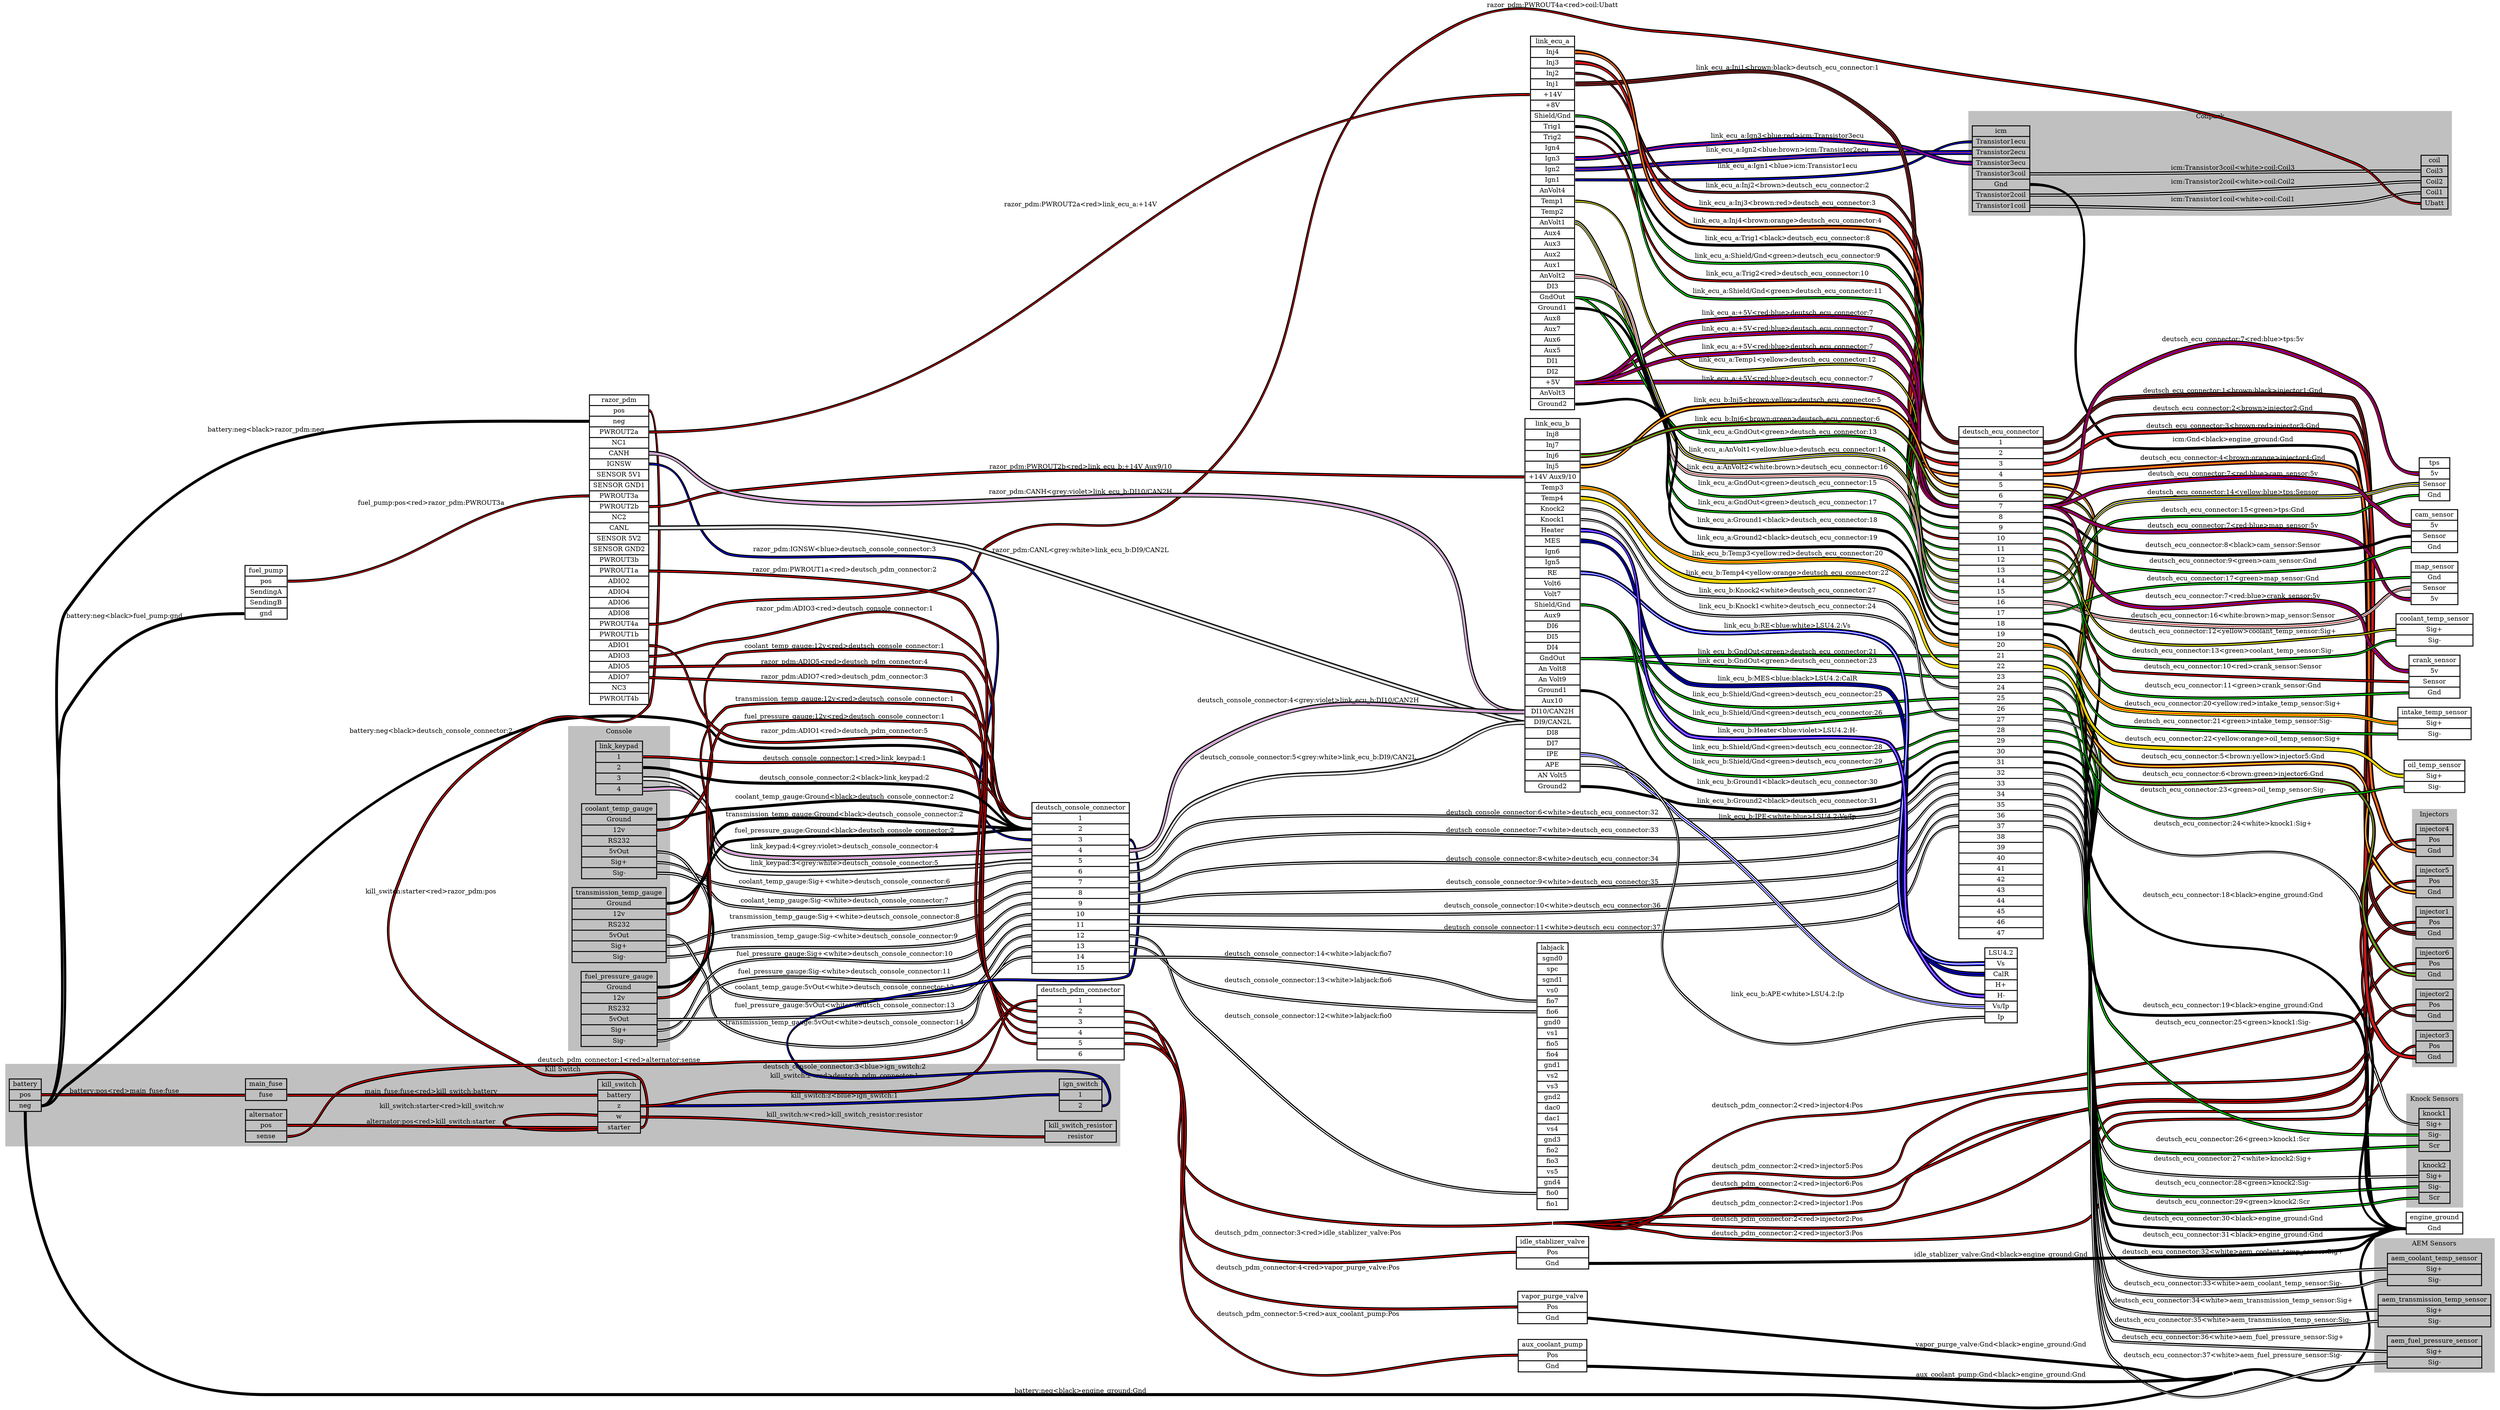 graph "" {
	graph [bb="0,0,5385,2977.5",
		concentrate=true,
		rankdir=LR,
		ranksep=1.5
	];
	node [label="\N"];
	subgraph cluster_Coilpack {
		graph [bb="4242.5,2683.5,5284.5,2906.5",
			color=grey,
			label=Coilpack,
			lheight=0.21,
			lp="4763.5,2895",
			lwidth=0.85,
			style=filled
		];
		icm	[height=2.5694,
			label="icm | <Transistor1ecu> Transistor1ecu | <Transistor2ecu> Transistor2ecu | <Transistor3ecu> Transistor3ecu | <Transistor3coil> Transistor3coil | <\
Gnd> Gnd | <Transistor2coil> Transistor2coil | <Transistor1coil> Transistor1coil ",
			pos="4312.5,2783.5",
			rects="4250.5,2852.5,4374.5,2875.5 4250.5,2829.5,4374.5,2852.5 4250.5,2806.5,4374.5,2829.5 4250.5,2783.5,4374.5,2806.5 4250.5,2760.5,4374.5,\
2783.5 4250.5,2737.5,4374.5,2760.5 4250.5,2714.5,4374.5,2737.5 4250.5,2691.5,4374.5,2714.5",
			shape=record,
			style=bold,
			width=1.7222];
		coil	[height=1.6111,
			label="coil | <Coil3> Coil3 | <Coil2> Coil2 | <Coil1> Coil1 | <Ubatt> Ubatt ",
			pos="5247.5,2755.5",
			rects="5218.5,2790,5276.5,2813 5218.5,2767,5276.5,2790 5218.5,2744,5276.5,2767 5218.5,2721,5276.5,2744 5218.5,2698,5276.5,2721",
			shape=record,
			style=bold,
			width=0.80556];
		icm:Transistor1coil -- coil:Coil1	[color="black:white:black",
			label="icm:Transistor1coil<white>coil:Coil1",
			labeltooltip="icm:Transistor1coil<white>coil:Coil1",
			lp="4813,2718",
			penwidth=2.5,
			pos="4375.5,2702.5 4685.1,2702.5 4763.4,2685.5 5072,2710.5 5137.2,2715.8 5152.1,2732.5 5217.5,2732.5"];
		icm:Transistor2coil -- coil:Coil2	[color="black:white:black",
			label="icm:Transistor2coil<white>coil:Coil2",
			labeltooltip="icm:Transistor2coil<white>coil:Coil2",
			lp="4813,2756",
			penwidth=2.5,
			pos="4375.5,2725.5 4685.2,2725.5 4762.5,2736 5072,2748.5 5136.7,2751.1 5152.8,2755.5 5217.5,2755.5"];
		icm:Transistor3coil -- coil:Coil3	[color="black:white:black",
			label="icm:Transistor3coil<white>coil:Coil3",
			labeltooltip="icm:Transistor3coil<white>coil:Coil3",
			lp="4813,2785",
			penwidth=2.5,
			pos="4375.5,2771.5 4749.7,2771.5 4843.3,2778.5 5217.5,2778.5"];
	}
	subgraph "cluster_Knock Sensors" {
		graph [bb="5187,1470.5,5309,1713.5",
			color=grey,
			label="Knock Sensors",
			lheight=0.21,
			lp="5248,1702",
			lwidth=1.47,
			style=filled
		];
		knock1	[height=1.2917,
			label="knock1 | <Sig+> Sig+ | <Sig-> Sig- | <Scr> Scr ",
			pos="5247.5,1635.5",
			rects="5214,1658.5,5281,1681.5 5214,1635.5,5281,1658.5 5214,1612.5,5281,1635.5 5214,1589.5,5281,1612.5",
			shape=record,
			style=bold,
			width=0.93056];
		knock2	[height=1.2917,
			label="knock2 | <Sig+> Sig+ | <Sig-> Sig- | <Scr> Scr ",
			pos="5247.5,1524.5",
			rects="5214,1547.5,5281,1570.5 5214,1524.5,5281,1547.5 5214,1501.5,5281,1524.5 5214,1478.5,5281,1501.5",
			shape=record,
			style=bold,
			width=0.93056];
	}
	subgraph "cluster_Kill Switch" {
		graph [bb="8,408.52,2412,582.52",
			color=grey,
			label="Kill Switch",
			lheight=0.21,
			lp="1210,571.02",
			lwidth=1.08,
			style=filled
		];
		battery	[height=0.97222,
			label="battery | <pos> pos | <neg> neg ",
			pos="50.5,516.52",
			rects="16,528.02,85,551.02 16,505.02,85,528.02 16,482.02,85,505.02",
			shape=record,
			style=bold,
			width=0.95833];
		main_fuse	[height=0.65278,
			label="main_fuse | <fuse> fuse ",
			pos="570,527.52",
			rects="525.5,527.52,614.5,550.52 525.5,504.52,614.5,527.52",
			shape=record,
			style=bold,
			width=1.2361];
		battery:pos -- main_fuse:fuse	[color="black:red:black",
			label="battery:pos<red>main_fuse:fuse",
			labeltooltip="battery:pos<red>main_fuse:fuse",
			lp="264.5,524.02",
			penwidth=2.5,
			pos="85,516.52 280.11,516.52 328.89,515.52 524,515.52"];
		kill_switch	[height=1.6111,
			label="kill_switch | <battery> battery | <z> z | <w> w | <starter> starter ",
			pos="1331.5,493.52",
			rects="1285.5,528.02,1377.5,551.02 1285.5,505.02,1377.5,528.02 1285.5,482.02,1377.5,505.02 1285.5,459.02,1377.5,482.02 1285.5,436.02,1377.5,\
459.02",
			shape=record,
			style=bold,
			width=1.2778];
		main_fuse:fuse -- kill_switch:battery	[color="black:red:black",
			label="main_fuse:fuse<red>kill_switch:battery",
			labeltooltip="main_fuse:fuse<red>kill_switch:battery",
			lp="926,524.02",
			penwidth=2.5,
			pos="616,515.52 913.11,515.52 987.39,516.52 1284.5,516.52"];
		kill_switch:starter -- kill_switch:w	[color="black:red:black",
			label="kill_switch:starter<red>kill_switch:w",
			labeltooltip="kill_switch:starter<red>kill_switch:w",
			lp="949,493.52",
			penwidth=2.5,
			pos="1285.2,443.86 1199,439.07 1083.5,441.88 1083.5,459.02 1083.5,476.15 1199,478.96 1285.2,474.17"];
		kill_switch_resistor	[height=0.65278,
			label="kill_switch_resistor | <resistor> resistor ",
			pos="2327,439.52",
			rects="2250,439.52,2404,462.52 2250,416.52,2404,439.52",
			shape=record,
			style=bold,
			width=2.1389];
		kill_switch:w -- kill_switch_resistor:resistor	[color="black:red:black",
			label="kill_switch:w<red>kill_switch_resistor:resistor",
			labeltooltip="kill_switch:w<red>kill_switch_resistor:resistor",
			lp="1818,475.02",
			penwidth=2.5,
			pos="1378.5,470.52 1765.9,470.52 1861.6,427.52 2249,427.52"];
		ign_switch	[height=0.97222,
			label="ign_switch | <1> 1 | <2> 2 ",
			pos="2327,516.52",
			rects="2281,528.02,2373,551.02 2281,505.02,2373,528.02 2281,482.02,2373,505.02",
			shape=record,
			style=bold,
			width=1.2778];
		kill_switch:z -- ign_switch:1	[color="black:blue:black",
			label="kill_switch:z<blue>ign_switch:1",
			labeltooltip="kill_switch:z<blue>ign_switch:1",
			lp="1818,522.02",
			penwidth=2.5,
			pos="1378.5,493.52 1779.3,493.52 1879.2,516.52 2280,516.52"];
		alternator	[height=0.97222,
			label="alternator | <pos> pos | <sense> sense ",
			pos="570,451.52",
			rects="525.5,463.02,614.5,486.02 525.5,440.02,614.5,463.02 525.5,417.02,614.5,440.02",
			shape=record,
			style=bold,
			width=1.2361];
		alternator:pos -- kill_switch:starter	[color="black:red:black",
			label="alternator:pos<red>kill_switch:starter",
			labeltooltip="alternator:pos<red>kill_switch:starter",
			lp="926,459.02",
			penwidth=2.5,
			pos="616,451.52 913.12,451.52 987.38,447.52 1284.5,447.52"];
	}
	subgraph "cluster_AEM Sensors" {
		graph [bb="5118,1177.5,5377,1462.5",
			color=grey,
			label="AEM Sensors",
			lheight=0.21,
			lp="5247.5,1451",
			lwidth=1.35,
			style=filled
		];
		aem_coolant_temp_sensor	[height=0.97222,
			label="aem_coolant_temp_sensor | <Sig+> Sig+ | <Sig-> Sig- ",
			pos="5247.5,1396.5",
			rects="5146,1408,5349,1431 5146,1385,5349,1408 5146,1362,5349,1385",
			shape=record,
			style=bold,
			width=2.8194];
		aem_transmission_temp_sensor	[height=0.97222,
			label="aem_transmission_temp_sensor | <Sig+> Sig+ | <Sig-> Sig- ",
			pos="5247.5,1308.5",
			rects="5126,1320,5369,1343 5126,1297,5369,1320 5126,1274,5369,1297",
			shape=record,
			style=bold,
			width=3.375];
		aem_fuel_pressure_sensor	[height=0.97222,
			label="aem_fuel_pressure_sensor | <Sig+> Sig+ | <Sig-> Sig- ",
			pos="5247.5,1220.5",
			rects="5145.5,1232,5349.5,1255 5145.5,1209,5349.5,1232 5145.5,1186,5349.5,1209",
			shape=record,
			style=bold,
			width=2.8333];
	}
	subgraph cluster_Console {
		graph [bb="1222,640.52,1441,1335.5",
			color=grey,
			label=Console,
			lheight=0.21,
			lp="1331.5,1324",
			lwidth=0.79,
			style=filled
		];
		link_keypad	[height=1.6111,
			label="link_keypad | <1> 1 | <2> 2 | <3> 3 | <4> 4 ",
			pos="1331.5,1246.5",
			rects="1281,1281,1382,1304 1281,1258,1382,1281 1281,1235,1382,1258 1281,1212,1382,1235 1281,1189,1382,1212",
			shape=record,
			style=bold,
			width=1.4028];
		coolant_temp_gauge	[height=2.25,
			label="coolant_temp_gauge | <Ground> Ground | <12v> 12v | <RS232> RS232 | <5vOut> 5vOut | <Sig+> Sig+ | <Sig-> Sig- ",
			pos="1331.5,1089.5",
			rects="1250.5,1147,1412.5,1170 1250.5,1124,1412.5,1147 1250.5,1101,1412.5,1124 1250.5,1078,1412.5,1101 1250.5,1055,1412.5,1078 1250.5,1032,\
1412.5,1055 1250.5,1009,1412.5,1032",
			shape=record,
			style=bold,
			width=2.25];
		transmission_temp_gauge	[height=2.25,
			label="transmission_temp_gauge | <Ground> Ground | <12v> 12v | <RS232> RS232 | <5vOut> 5vOut | <Sig+> Sig+ | <Sig-> Sig- ",
			pos="1331.5,909.52",
			rects="1230,967.02,1433,990.02 1230,944.02,1433,967.02 1230,921.02,1433,944.02 1230,898.02,1433,921.02 1230,875.02,1433,898.02 1230,852.02,\
1433,875.02 1230,829.02,1433,852.02",
			shape=record,
			style=bold,
			width=2.8194];
		fuel_pressure_gauge	[height=2.25,
			label="fuel_pressure_gauge | <Ground> Ground | <12v> 12v | <RS232> RS232 | <5vOut> 5vOut | <Sig+> Sig+ | <Sig-> Sig- ",
			pos="1331.5,729.52",
			rects="1249.5,787.02,1413.5,810.02 1249.5,764.02,1413.5,787.02 1249.5,741.02,1413.5,764.02 1249.5,718.02,1413.5,741.02 1249.5,695.02,1413.5,\
718.02 1249.5,672.02,1413.5,695.02 1249.5,649.02,1413.5,672.02",
			shape=record,
			style=bold,
			width=2.2778];
	}
	subgraph cluster_Injectors {
		graph [bb="5199.5,620.52,5295.5,1169.5",
			color=grey,
			label=Injectors,
			lheight=0.21,
			lp="5247.5,1158",
			lwidth=0.89,
			style=filled
		];
		injector1	[height=0.97222,
			label="injector1 | <Pos> Pos | <Gnd> Gnd ",
			pos="5247.5,1103.5",
			rects="5207.5,1115,5287.5,1138 5207.5,1092,5287.5,1115 5207.5,1069,5287.5,1092",
			shape=record,
			style=bold,
			width=1.1111];
		injector2	[height=0.97222,
			label="injector2 | <Pos> Pos | <Gnd> Gnd ",
			pos="5247.5,1015.5",
			rects="5207.5,1027,5287.5,1050 5207.5,1004,5287.5,1027 5207.5,981.02,5287.5,1004",
			shape=record,
			style=bold,
			width=1.1111];
		injector3	[height=0.97222,
			label="injector3 | <Pos> Pos | <Gnd> Gnd ",
			pos="5247.5,663.52",
			rects="5207.5,675.02,5287.5,698.02 5207.5,652.02,5287.5,675.02 5207.5,629.02,5287.5,652.02",
			shape=record,
			style=bold,
			width=1.1111];
		injector4	[height=0.97222,
			label="injector4 | <Pos> Pos | <Gnd> Gnd ",
			pos="5247.5,927.52",
			rects="5207.5,939.02,5287.5,962.02 5207.5,916.02,5287.5,939.02 5207.5,893.02,5287.5,916.02",
			shape=record,
			style=bold,
			width=1.1111];
		injector5	[height=0.97222,
			label="injector5 | <Pos> Pos | <Gnd> Gnd ",
			pos="5247.5,839.52",
			rects="5207.5,851.02,5287.5,874.02 5207.5,828.02,5287.5,851.02 5207.5,805.02,5287.5,828.02",
			shape=record,
			style=bold,
			width=1.1111];
		injector6	[height=0.97222,
			label="injector6 | <Pos> Pos | <Gnd> Gnd ",
			pos="5247.5,751.52",
			rects="5207.5,763.02,5287.5,786.02 5207.5,740.02,5287.5,763.02 5207.5,717.02,5287.5,740.02",
			shape=record,
			style=bold,
			width=1.1111];
	}
	engine_ground	[height=0.65278,
		label="engine_ground | <Gnd> Gnd ",
		pos="5247.5,586.52",
		rects="5186.5,586.52,5308.5,609.52 5186.5,563.52,5308.5,586.52",
		shape=record,
		style=bold,
		width=1.6944];
	icm:Gnd -- engine_ground:Gnd	[color="black:black:black",
		label="icm:Gnd<black>engine_ground:Gnd",
		labeltooltip="icm:Gnd<black>engine_ground:Gnd",
		lp="4813,2445",
		penwidth=2.5,
		pos="4375.5,2748.5 4534.9,2748.5 4418.1,2520.8 4554,2437.5 4603.1,2407.4 5031.8,2452.8 5072,2411.5 5141.7,2340.1 5068.4,703.09 5118,616.52 \
5135.6,585.85 5150.2,574.52 5185.5,574.52"];
	battery:neg -- engine_ground:Gnd	[color="black:black:black",
		label="battery:neg<black>engine_ground:Gnd",
		labeltooltip="battery:neg<black>engine_ground:Gnd",
		lp="2327,28.016",
		penwidth=2.5,
		pos="4814,117.52 4926.8,170.88 4987.8,136.4 5072,228.52 5181.1,347.83 5024,574.07 5185,574.51;85,493.52 385.78,493.52 268.22,20.516 569,\
20.516 569,20.516 569,20.516 3853,20.516 4281.4,20.516 4424.7,-65.621 4812,117.52"];
	razor_pdm	[height=9.2778,
		label="razor_pdm | <pos> pos | <neg> neg | <PWROUT2a> PWROUT2a | <NC1> NC1 | <CANH> CANH | <IGNSW> IGNSW | <SENSOR 5V1> SENSOR 5V1 | <SENSOR \
GND1> SENSOR GND1 | <PWROUT3a> PWROUT3a | <PWROUT2b> PWROUT2b | <NC2> NC2 | <CANL> CANL | <SENSOR 5V2> SENSOR 5V2 | <SENSOR GND2> \
SENSOR GND2 | <PWROUT3b> PWROUT3b | <PWROUT1a> PWROUT1a | <ADIO2> ADIO2 | <ADIO4> ADIO4 | <ADIO6> ADIO6 | <ADIO8> ADIO8 | <PWROUT4a> \
PWROUT4a | <PWROUT1b> PWROUT1b | <ADIO1> ADIO1 | <ADIO3> ADIO3 | <ADIO5> ADIO5 | <ADIO7> ADIO7 | <NC3> NC3 | <PWROUT4b> PWROUT4b ",
		pos="1331.5,1715.5",
		rects="1267.5,2026,1395.5,2049 1267.5,2003,1395.5,2026 1267.5,1980,1395.5,2003 1267.5,1957,1395.5,1980 1267.5,1934,1395.5,1957 1267.5,1911,\
1395.5,1934 1267.5,1888,1395.5,1911 1267.5,1865,1395.5,1888 1267.5,1842,1395.5,1865 1267.5,1819,1395.5,1842 1267.5,1796,1395.5,1819 \
1267.5,1773,1395.5,1796 1267.5,1750,1395.5,1773 1267.5,1727,1395.5,1750 1267.5,1704,1395.5,1727 1267.5,1681,1395.5,1704 1267.5,1658,\
1395.5,1681 1267.5,1635,1395.5,1658 1267.5,1612,1395.5,1635 1267.5,1589,1395.5,1612 1267.5,1566,1395.5,1589 1267.5,1543,1395.5,1566 \
1267.5,1520,1395.5,1543 1267.5,1497,1395.5,1520 1267.5,1474,1395.5,1497 1267.5,1451,1395.5,1474 1267.5,1428,1395.5,1451 1267.5,1405,\
1395.5,1428 1267.5,1382,1395.5,1405",
		shape=record,
		style=bold,
		width=1.7778];
	battery:neg -- razor_pdm:neg	[color="black:black:black",
		label="battery:neg<black>razor_pdm:neg",
		labeltooltip="battery:neg<black>razor_pdm:neg",
		lp="570,1975",
		penwidth=2.5,
		pos="85,493.52 206.37,493.52 68.394,1485.8 139,1584.5 448.93,2017.9 733.74,1991.5 1266.5,1991.5"];
	deutsch_console_connector	[height=5.125,
		label="deutsch_console_connector | <1> 1 | <2> 2 | <3> 3 | <4> 4 | <5> 5 | <6> 6 | <7> 7 | <8> 8 | <9> 9 | <10> 10 | <11> 11 | <12> 12 | <\
13> 13 | <14> 14 | <15> 15 ",
		pos="2327,1061.5",
		rects="2222,1222.5,2432,1245.5 2222,1199.5,2432,1222.5 2222,1176.5,2432,1199.5 2222,1153.5,2432,1176.5 2222,1130.5,2432,1153.5 2222,1107.5,\
2432,1130.5 2222,1084.5,2432,1107.5 2222,1061.5,2432,1084.5 2222,1038.5,2432,1061.5 2222,1015.5,2432,1038.5 2222,992.52,2432,1015.5 \
2222,969.52,2432,992.52 2222,946.52,2432,969.52 2222,923.52,2432,946.52 2222,900.52,2432,923.52 2222,877.52,2432,900.52",
		shape=record,
		style=bold,
		width=2.9167];
	battery:neg -- deutsch_console_connector:2	[color="black:black:black",
		label="battery:neg<black>deutsch_console_connector:2",
		labeltooltip="battery:neg<black>deutsch_console_connector:2",
		lp="926,1303",
		penwidth=2.5,
		pos="85,493.52 87.369,493.52 1153.8,1338.7 1156,1339.5 1217.8,1361 2047.7,1320.2 2075,1309.5 2153.5,1278.9 2136.7,1188.5 2221,1188.5"];
	fuel_pump	[height=1.6111,
		label="fuel_pump | <pos> pos | <SendingA> SendingA | <SendingB> SendingB | <gnd> gnd ",
		pos="570,1623.5",
		rects="524.5,1658,615.5,1681 524.5,1635,615.5,1658 524.5,1612,615.5,1635 524.5,1589,615.5,1612 524.5,1566,615.5,1589",
		shape=record,
		style=bold,
		width=1.2639];
	battery:neg -- fuel_pump:gnd	[color="black:black:black",
		label="battery:neg<black>fuel_pump:gnd",
		labeltooltip="battery:neg<black>fuel_pump:gnd",
		lp="264.5,1573",
		penwidth=2.5,
		pos="85,493.52 182.3,493.52 86.821,1285.4 139,1367.5 243.32,1531.7 328.48,1577.5 523,1577.5"];
	kill_switch:starter -- razor_pdm:pos	[color="black:red:black",
		label="kill_switch:starter<red>razor_pdm:pos",
		labeltooltip="kill_switch:starter<red>razor_pdm:pos",
		lp="926,980.52",
		penwidth=2.5,
		pos="1378.5,447.52 1401.6,447.52 1392.3,533.79 1377.5,551.52 1313.2,628.38 1241.9,541.91 1156,593.52 966.14,707.58 774.11,780.49 851.5,\
988.02 923.72,1181.7 975.73,1238.4 1156,1339.5 1250.1,1392.3 1325.7,1297.2 1395.5,1379.5 1418.3,1406.4 1431.8,2014.5 1396.5,2014.5"];
	deutsch_pdm_connector	[height=2.25,
		label="deutsch_pdm_connector | <1> 1 | <2> 2 | <3> 3 | <4> 4 | <5> 5 | <6> 6 ",
		pos="2327,671.52",
		rects="2233,729.02,2421,752.02 2233,706.02,2421,729.02 2233,683.02,2421,706.02 2233,660.02,2421,683.02 2233,637.02,2421,660.02 2233,614.02,\
2421,637.02 2233,591.02,2421,614.02",
		shape=record,
		style=bold,
		width=2.6111];
	kill_switch:z -- deutsch_pdm_connector:1	[color="black:red:black",
		label="kill_switch:z<red>deutsch_pdm_connector:1",
		labeltooltip="kill_switch:z<red>deutsch_pdm_connector:1",
		lp="1818,655.02",
		penwidth=2.5,
		pos="1378.5,493.52 1478.3,493.52 1466.7,591.82 1561,624.52 1669,661.96 1963.7,621.22 2075,647.52 2149.4,665.09 2155.6,717.52 2232,717.52"];
	link_keypad:4 -- deutsch_console_connector:4	[color="black:grey:violet:grey:black",
		label="link_keypad:4<grey:violet>deutsch_console_connector:4",
		labeltooltip="link_keypad:4<grey:violet>deutsch_console_connector:4",
		lp="1818,1119",
		penwidth=2.5,
		pos="1383.5,1200.5 1439.2,1200.5 1459.1,1207.9 1507,1179.5 1540.2,1159.9 1526.2,1128.3 1561,1111.5 1612.4,1086.7 2018.2,1105.6 2075,1111.5 \
2141,1118.4 2154.7,1142.5 2221,1142.5"];
	link_keypad:3 -- deutsch_console_connector:5	[color="black:grey:white:grey:black",
		label="link_keypad:3<grey:white>deutsch_console_connector:5",
		labeltooltip="link_keypad:3<grey:white>deutsch_console_connector:5",
		lp="1818,1088",
		penwidth=2.5,
		pos="1383.5,1223.5 1441.8,1223.5 1462.7,1217.4 1507,1179.5 1545.1,1147 1517.9,1106.1 1561,1080.5 1659.2,1022.2 1961.7,1065.7 2075,1080.5 \
2141.6,1089.3 2153.8,1119.5 2221,1119.5"];
	coolant_temp_gauge:"12v" -- deutsch_console_connector:1	[color="black:red:black",
		label="coolant_temp_gauge:12v<red>deutsch_console_connector:1",
		labeltooltip="coolant_temp_gauge:12v<red>deutsch_console_connector:1",
		lp="1818,1591",
		penwidth=2.5,
		pos="1413.5,1112.5 1629.1,1112.5 1464.6,1485.5 1561,1569.5 1582.5,1588.3 2051.3,1585.4 2075,1569.5 2217.6,1473.7 2049.2,1211.5 2221,1211.5"];
	coolant_temp_gauge:Ground -- deutsch_console_connector:2	[color="black:black:black",
		label="coolant_temp_gauge:Ground<black>deutsch_console_connector:2",
		labeltooltip="coolant_temp_gauge:Ground<black>deutsch_console_connector:2",
		lp="1818,1223",
		penwidth=2.5,
		pos="1413.5,1135.5 1485.5,1135.5 1490.6,1187.3 1561,1202.5 1672.6,1226.7 1960.9,1208 2075,1202.5 2140.1,1199.4 2155.8,1188.5 2221,1188.5"];
	coolant_temp_gauge:"Sig+" -- deutsch_console_connector:6	[color="black:white:black",
		label="coolant_temp_gauge:Sig+<white>deutsch_console_connector:6",
		labeltooltip="coolant_temp_gauge:Sig+<white>deutsch_console_connector:6",
		lp="1818,1043",
		penwidth=2.5,
		pos="1413.5,1043.5 1479.2,1043.5 1495.4,1037.3 1561,1035.5 1789.4,1029.3 1851,990.61 2075,1035.5 2144,1049.3 2150.7,1096.5 2221,1096.5"];
	coolant_temp_gauge:"Sig-" -- deutsch_console_connector:7	[color="black:white:black",
		label="coolant_temp_gauge:Sig-<white>deutsch_console_connector:7",
		labeltooltip="coolant_temp_gauge:Sig-<white>deutsch_console_connector:7",
		lp="1818,1003",
		penwidth=2.5,
		pos="1413.5,1020.5 1480,1020.5 1494.7,1001.1 1561,995.52 1674.8,985.94 1964.2,967.77 2075,995.52 2146.4,1013.4 2147.4,1073.5 2221,1073.5"];
	coolant_temp_gauge:"5vOut" -- deutsch_console_connector:12	[color="black:white:black",
		label="coolant_temp_gauge:5vOut<white>deutsch_console_connector:12",
		labeltooltip="coolant_temp_gauge:5vOut<white>deutsch_console_connector:12",
		lp="1818,794.02",
		penwidth=2.5,
		pos="1413.5,1066.5 1464.6,1066.5 1478.2,1041.7 1507,999.52 1562,918.84 1483.9,846.49 1561,786.52 1606.1,751.44 2023.1,762.6 2075,786.52 \
2165.7,828.36 2121.1,957.52 2221,957.52"];
	transmission_temp_gauge:"12v" -- deutsch_console_connector:1	[color="black:red:black",
		label="transmission_temp_gauge:12v<red>deutsch_console_connector:1",
		labeltooltip="transmission_temp_gauge:12v<red>deutsch_console_connector:1",
		lp="1818,1553",
		penwidth=2.5,
		pos="1434.5,932.52 1478.4,932.52 1487.4,960.26 1507,999.52 1560.1,1105.8 1472.8,1451.8 1561,1531.5 1582.2,1550.7 2051,1547 2075,1531.5 \
2206.5,1447 2064.7,1211.5 2221,1211.5"];
	transmission_temp_gauge:Ground -- deutsch_console_connector:2	[color="black:black:black",
		label="transmission_temp_gauge:Ground<black>deutsch_console_connector:2",
		labeltooltip="transmission_temp_gauge:Ground<black>deutsch_console_connector:2",
		lp="1818,1191",
		penwidth=2.5,
		pos="1434.5,955.52 1472.2,955.52 1483.6,969.99 1507,999.52 1555,1060 1499.4,1118.1 1561,1164.5 1562.8,1165.9 2218.7,1188.5 2221,1188.5"];
	transmission_temp_gauge:"Sig+" -- deutsch_console_connector:8	[color="black:white:black",
		label="transmission_temp_gauge:Sig+<white>deutsch_console_connector:8",
		labeltooltip="transmission_temp_gauge:Sig+<white>deutsch_console_connector:8",
		lp="1818,970.02",
		penwidth=2.5,
		pos="1434.5,863.52 1499.4,863.52 1498.7,918.14 1561,936.52 1780.4,1001.3 1856.1,896.24 2075,962.52 2147.3,984.4 2145.5,1049.5 2221,1049.5"];
	transmission_temp_gauge:"Sig-" -- deutsch_console_connector:9	[color="black:white:black",
		label="transmission_temp_gauge:Sig-<white>deutsch_console_connector:9",
		labeltooltip="transmission_temp_gauge:Sig-<white>deutsch_console_connector:9",
		lp="1818,925.02",
		penwidth=2.5,
		pos="1434.5,840.52 1496.4,840.52 1500.8,884.21 1561,898.52 1672.2,924.95 1967.2,879.49 2075,917.52 2151.4,944.45 2140,1026.5 2221,1026.5"];
	transmission_temp_gauge:"5vOut" -- deutsch_console_connector:14	[color="black:white:black",
		label="transmission_temp_gauge:5vOut<white>deutsch_console_connector:14",
		labeltooltip="transmission_temp_gauge:5vOut<white>deutsch_console_connector:14",
		lp="1818,718.02",
		penwidth=2.5,
		pos="1434.5,886.52 1478.4,886.52 1480.7,854.64 1507,819.52 1539.4,776.23 1515.1,739.02 1561,710.52 1609.5,680.4 2024.1,684.58 2075,710.52 \
2173.4,760.65 2110.6,911.52 2221,911.52"];
	fuel_pressure_gauge:"12v" -- deutsch_console_connector:1	[color="black:red:black",
		label="fuel_pressure_gauge:12v<red>deutsch_console_connector:1",
		labeltooltip="fuel_pressure_gauge:12v<red>deutsch_console_connector:1",
		lp="1818,1399",
		penwidth=2.5,
		pos="1414.5,752.52 1465.3,752.52 1481.8,775.46 1507,819.52 1569.1,928.01 1468.5,1295.5 1561,1379.5 1582.1,1398.7 2049,1391.4 2075,1379.5 \
2165,1338.5 2122.1,1211.5 2221,1211.5"];
	fuel_pressure_gauge:Ground -- deutsch_console_connector:2	[color="black:black:black",
		label="fuel_pressure_gauge:Ground<black>deutsch_console_connector:2",
		labeltooltip="fuel_pressure_gauge:Ground<black>deutsch_console_connector:2",
		lp="1818,1153",
		penwidth=2.5,
		pos="1414.5,775.52 1460,775.52 1479.4,783.29 1507,819.52 1590.9,929.77 1456.6,1035.5 1561,1126.5 1582.5,1145.3 2046.8,1140.9 2075,1145.5 \
2141.8,1156.4 2153.4,1188.5 2221,1188.5"];
	fuel_pressure_gauge:"Sig+" -- deutsch_console_connector:10	[color="black:white:black",
		label="fuel_pressure_gauge:Sig+<white>deutsch_console_connector:10",
		labeltooltip="fuel_pressure_gauge:Sig+<white>deutsch_console_connector:10",
		lp="1818,887.02",
		penwidth=2.5,
		pos="1414.5,683.52 1516.6,683.52 1469.4,815.35 1561,860.52 1663.5,911.07 1968.5,838.13 2075,879.52 2154.4,910.34 2135.9,1003.5 2221,1003.5"];
	fuel_pressure_gauge:"Sig-" -- deutsch_console_connector:11	[color="black:white:black",
		label="fuel_pressure_gauge:Sig-<white>deutsch_console_connector:11",
		labeltooltip="fuel_pressure_gauge:Sig-<white>deutsch_console_connector:11",
		lp="1818,832.02",
		penwidth=2.5,
		pos="1414.5,660.52 1504.9,660.52 1478,765.87 1561,801.52 1666.1,846.62 1971.1,776.68 2075,824.52 2161.3,864.24 2126,980.52 2221,980.52"];
	fuel_pressure_gauge:"5vOut" -- deutsch_console_connector:13	[color="black:white:black",
		label="fuel_pressure_gauge:5vOut<white>deutsch_console_connector:13",
		labeltooltip="fuel_pressure_gauge:5vOut<white>deutsch_console_connector:13",
		lp="1818,753.02",
		penwidth=2.5,
		pos="1414.5,706.52 1480.2,706.52 1495.6,720.01 1561,725.52 1618,730.31 2024.2,719.33 2075,745.52 2169.3,794.15 2114.9,934.52 2221,934.52"];
	razor_pdm:PWROUT4a -- coil:Ubatt	[color="black:red:black",
		label="razor_pdm:PWROUT4a<red>coil:Ubatt",
		labeltooltip="razor_pdm:PWROUT4a<red>coil:Ubatt",
		lp="3345,2970",
		penwidth=2.5,
		pos="1396.5,1554.5 1493.7,1554.5 1475.2,1652.8 1561,1698.5 1791.5,1821.3 1871.7,1804.6 2129,1849.5 2216,1864.7 2450.4,1836.3 2525,1883.5 \
2962.2,2160.3 2662.4,2631.7 3111,2889.5 3378.6,3043.3 4192.4,2910.7 4500,2885.5 4756.4,2864.5 4830,2883.9 5072,2796.5 5142.9,2770.9 \
5142.2,2709.5 5217.5,2709.5"];
	razor_pdm:IGNSW -- deutsch_console_connector:3	[color="black:blue:black",
		label="razor_pdm:IGNSW<blue>deutsch_console_connector:3",
		labeltooltip="razor_pdm:IGNSW<blue>deutsch_console_connector:3",
		lp="1818,1520",
		penwidth=2.5,
		pos="1396.5,1899.5 1583.4,1899.5 1407.1,1618.5 1561,1512.5 1608.1,1480.1 2027.7,1525.5 2075,1493.5 2207.2,1404.1 2061.4,1165.5 2221,1165.5"];
	razor_pdm:ADIO3 -- deutsch_console_connector:1	[color="black:red:black",
		label="razor_pdm:ADIO3<red>deutsch_console_connector:1",
		labeltooltip="razor_pdm:ADIO3<red>deutsch_console_connector:1",
		lp="1818,1687",
		penwidth=2.5,
		pos="1396.5,1485.5 1486.2,1485.5 1475.5,1575.2 1561,1602.5 1778.6,1672 1887.3,1732.8 2075,1602.5 2227.4,1496.8 2035.5,1211.5 2221,1211.5"];
	razor_pdm:PWROUT1a -- deutsch_pdm_connector:2	[color="black:red:black",
		label="razor_pdm:PWROUT1a<red>deutsch_pdm_connector:2",
		labeltooltip="razor_pdm:PWROUT1a<red>deutsch_pdm_connector:2",
		lp="1818,1482",
		penwidth=2.5,
		pos="1396.5,1669.5 1509.9,1669.5 1459.1,1524.2 1561,1474.5 1612.4,1449.5 2033.5,1494.8 2075,1455.5 2170.3,1365.3 2088.4,992.3 2129,867.52 \
2156.7,782.41 2142.5,694.52 2232,694.52"];
	razor_pdm:ADIO7 -- deutsch_pdm_connector:3	[color="black:red:black",
		label="razor_pdm:ADIO7<red>deutsch_pdm_connector:3",
		labeltooltip="razor_pdm:ADIO7<red>deutsch_pdm_connector:3",
		lp="1818,1443",
		penwidth=2.5,
		pos="1396.5,1439.5 1415.4,1439.5 2061.3,1423.5 2075,1410.5 2163.1,1327.2 2094.2,983.66 2129,867.52 2157.3,773.26 2133.6,671.52 2232,671.52"];
	razor_pdm:ADIO5 -- deutsch_pdm_connector:4	[color="black:red:black",
		label="razor_pdm:ADIO5<red>deutsch_pdm_connector:4",
		labeltooltip="razor_pdm:ADIO5<red>deutsch_pdm_connector:4",
		lp="1818,613.02",
		penwidth=2.5,
		pos="1396.5,1462.5 1470,1462.5 1478.2,1407.1 1507,1339.5 1571.1,1189 1441.2,716.84 1561,605.52 1581.9,586.08 2046.7,601.71 2075,605.52 \
2146.7,615.16 2159.7,648.52 2232,648.52"];
	razor_pdm:ADIO1 -- deutsch_pdm_connector:5	[color="black:red:black",
		label="razor_pdm:ADIO1<red>deutsch_pdm_connector:5",
		labeltooltip="razor_pdm:ADIO1<red>deutsch_pdm_connector:5",
		lp="1818,1368",
		penwidth=2.5,
		pos="1396.5,1508.5 1494.8,1508.5 1471,1400.2 1561,1360.5 1666,1314.2 1992.9,1389.8 2075,1309.5 2145.8,1240.3 2103.4,963.09 2129,867.52 \
2159.3,754.61 2115.1,625.52 2232,625.52"];
	link_ecu_a	[height=11.194,
		label="link_ecu_a | <Inj4> Inj4 | <Inj3> Inj3 | <Inj2> Inj2 | <Inj1> Inj1 | <+14V> +14V | <+8V> +8V | <Shield/Gnd> Shield/Gnd | <Trig1> \
Trig1 | <Trig2> Trig2 | <Ign4> Ign4 | <Ign3> Ign3 | <Ign2> Ign2 | <Ign1> Ign1 | <AnVolt4> AnVolt4 | <Temp1> Temp1 | <Temp2> Temp2 | <\
AnVolt1> AnVolt1 | <Aux4> Aux4 | <Aux3> Aux3 | <Aux2> Aux2 | <Aux1> Aux1 | <AnVolt2> AnVolt2 | <DI3> DI3 | <GndOut> GndOut | <Ground1> \
Ground1 | <Aux8> Aux8 | <Aux7> Aux7 | <Aux6> Aux6 | <Aux5> Aux5 | <DI1> DI1 | <DI2> DI2 | <+5V> +5V | <AnVolt3> AnVolt3 | <Ground2> \
Ground2 ",
		pos="3345,2477.5",
		rects="3297.5,2857,3392.5,2880 3297.5,2834,3392.5,2857 3297.5,2811,3392.5,2834 3297.5,2788,3392.5,2811 3297.5,2765,3392.5,2788 3297.5,2742,\
3392.5,2765 3297.5,2719,3392.5,2742 3297.5,2696,3392.5,2719 3297.5,2673,3392.5,2696 3297.5,2650,3392.5,2673 3297.5,2627,3392.5,2650 \
3297.5,2604,3392.5,2627 3297.5,2581,3392.5,2604 3297.5,2558,3392.5,2581 3297.5,2535,3392.5,2558 3297.5,2512,3392.5,2535 3297.5,2489,\
3392.5,2512 3297.5,2466,3392.5,2489 3297.5,2443,3392.5,2466 3297.5,2420,3392.5,2443 3297.5,2397,3392.5,2420 3297.5,2374,3392.5,2397 \
3297.5,2351,3392.5,2374 3297.5,2328,3392.5,2351 3297.5,2305,3392.5,2328 3297.5,2282,3392.5,2305 3297.5,2259,3392.5,2282 3297.5,2236,\
3392.5,2259 3297.5,2213,3392.5,2236 3297.5,2190,3392.5,2213 3297.5,2167,3392.5,2190 3297.5,2144,3392.5,2167 3297.5,2121,3392.5,2144 \
3297.5,2098,3392.5,2121 3297.5,2075,3392.5,2098",
		shape=record,
		style=bold,
		width=1.3194];
	razor_pdm:PWROUT2a -- link_ecu_a:"+14V"	[color="black:red:black",
		label="razor_pdm:PWROUT2a<red>link_ecu_a:+14V",
		labeltooltip="razor_pdm:PWROUT2a<red>link_ecu_a:+14V",
		lp="2327,2497",
		penwidth=2.5,
		pos="1396.5,1968.5 2310,1968.5 2382.5,2753.5 3296,2753.5"];
	link_ecu_b	[height=11.194,
		label="link_ecu_b | <Inj8> Inj8 | <Inj7> Inj7 | <Inj6> Inj6 | <Inj5> Inj5 | <+14V Aux9/10> +14V Aux9/10 | <Temp3> Temp3 | <Temp4> Temp4 | <\
Knock2> Knock2 | <Knock1> Knock1 | <Heater> Heater | <MES> MES | <Ign6> Ign6 | <Ign5> Ign5 | <RE> RE | <Volt6> Volt6 | <Volt7> Volt7 | <\
Shield/Gnd> Shield/Gnd | <Aux9> Aux9 | <DI6> DI6 | <DI5> DI5 | <DI4> DI4 | <GndOut> GndOut | <An Volt8> An Volt8 | <An Volt9> An \
Volt9 | <Ground1> Ground1 | <Aux10> Aux10 | <DI10/CAN2H> DI10/CAN2H | <DI9/CAN2L> DI9/CAN2L | <DI8> DI8 | <DI7> DI7 | <IPE> IPE | <\
APE> APE | <AN Volt5> AN Volt5 | <Ground2> Ground2 ",
		pos="3345,1653.5",
		rects="3285.5,2033,3404.5,2056 3285.5,2010,3404.5,2033 3285.5,1987,3404.5,2010 3285.5,1964,3404.5,1987 3285.5,1941,3404.5,1964 3285.5,1918,\
3404.5,1941 3285.5,1895,3404.5,1918 3285.5,1872,3404.5,1895 3285.5,1849,3404.5,1872 3285.5,1826,3404.5,1849 3285.5,1803,3404.5,1826 \
3285.5,1780,3404.5,1803 3285.5,1757,3404.5,1780 3285.5,1734,3404.5,1757 3285.5,1711,3404.5,1734 3285.5,1688,3404.5,1711 3285.5,1665,\
3404.5,1688 3285.5,1642,3404.5,1665 3285.5,1619,3404.5,1642 3285.5,1596,3404.5,1619 3285.5,1573,3404.5,1596 3285.5,1550,3404.5,1573 \
3285.5,1527,3404.5,1550 3285.5,1504,3404.5,1527 3285.5,1481,3404.5,1504 3285.5,1458,3404.5,1481 3285.5,1435,3404.5,1458 3285.5,1412,\
3404.5,1435 3285.5,1389,3404.5,1412 3285.5,1366,3404.5,1389 3285.5,1343,3404.5,1366 3285.5,1320,3404.5,1343 3285.5,1297,3404.5,1320 \
3285.5,1274,3404.5,1297 3285.5,1251,3404.5,1274",
		shape=record,
		style=bold,
		width=1.6528];
	razor_pdm:PWROUT2b -- link_ecu_b:"+14V Aux9/10"	[color="black:red:black",
		label="razor_pdm:PWROUT2b<red>link_ecu_b:+14V Aux9/10",
		labeltooltip="razor_pdm:PWROUT2b<red>link_ecu_b:+14V Aux9/10",
		lp="2327,1891",
		penwidth=2.5,
		pos="1396.5,1807.5 1816.8,1807.5 2863.7,1929.5 3284,1929.5"];
	razor_pdm:CANH -- link_ecu_b:"DI10/CAN2H"	[color="black:grey:violet:grey:black",
		label="razor_pdm:CANH<grey:violet>link_ecu_b:DI10/CAN2H",
		labeltooltip="razor_pdm:CANH<grey:violet>link_ecu_b:DI10/CAN2H",
		lp="2327,1838",
		penwidth=2.5,
		pos="1396.5,1922.5 1412.3,1922.5 2509.8,1784.9 2525,1780.5 2883,1676.6 2911.2,1423.5 3284,1423.5"];
	razor_pdm:CANL -- link_ecu_b:"DI9/CAN2L"	[color="black:grey:white:grey:black",
		label="razor_pdm:CANL<grey:white>link_ecu_b:DI9/CAN2L",
		labeltooltip="razor_pdm:CANL<grey:white>link_ecu_b:DI9/CAN2L",
		lp="2327,1694",
		penwidth=2.5,
		pos="1396.5,1761.5 1699.4,1761.5 1776.4,1748.9 2075,1698.5 2620.7,1606.5 2730.6,1400.5 3284,1400.5"];
	deutsch_console_connector:3 -- ign_switch:2	[color="black:blue:black",
		label="deutsch_console_connector:3<blue>ign_switch:2",
		labeltooltip="deutsch_console_connector:3<blue>ign_switch:2",
		lp="1818,851.52",
		penwidth=2.5,
		pos="2433,1165.5 2465.3,1165.5 2454.6,898.06 2432,875.02 2322.1,762.99 1835.7,971.23 1726,859.02 1574,703.51 1924.7,656.05 2129,581.52 \
2180.3,562.79 2336.5,592.12 2373,551.52 2390.2,532.35 2399.8,493.52 2374,493.52"];
	deutsch_console_connector:1 -- link_keypad:1	[color="black:red:black",
		label="deutsch_console_connector:1<red>link_keypad:1",
		labeltooltip="deutsch_console_connector:1<red>link_keypad:1",
		lp="1818,1298",
		penwidth=2.5,
		pos="2221,1211.5 2149.6,1211.5 2144.7,1263.3 2075,1278.5 1963.4,1302.9 1675.2,1281.4 1561,1278.5 1482,1276.5 1462.5,1269.5 1383.5,1269.5"];
	deutsch_console_connector:2 -- link_keypad:2	[color="black:black:black",
		label="deutsch_console_connector:2<black>link_keypad:2",
		labeltooltip="deutsch_console_connector:2<black>link_keypad:2",
		lp="1818,1258",
		penwidth=2.5,
		pos="2221,1188.5 2153,1188.5 2142.2,1223.6 2075,1234.5 1923.3,1259.2 1537.2,1246.5 1383.5,1246.5"];
	deutsch_console_connector:4 -- link_ecu_b:"DI10/CAN2H"	[color="black:grey:violet:grey:black",
		label="deutsch_console_connector:4<grey:violet>link_ecu_b:DI10/CAN2H",
		labeltooltip="deutsch_console_connector:4<grey:violet>link_ecu_b:DI10/CAN2H",
		lp="2818,1452",
		penwidth=2.5,
		pos="2433,1142.5 2543.8,1142.5 2483.3,1288.7 2579,1344.5 2851.3,1503.4 2968.7,1423.5 3284,1423.5"];
	deutsch_console_connector:5 -- link_ecu_b:"DI9/CAN2L"	[color="black:grey:white:grey:black",
		label="deutsch_console_connector:5<grey:white>link_ecu_b:DI9/CAN2L",
		labeltooltip="deutsch_console_connector:5<grey:white>link_ecu_b:DI9/CAN2L",
		lp="2818,1398",
		penwidth=2.5,
		pos="2433,1119.5 2514.8,1119.5 2505.2,1196.3 2579,1231.5 2869.9,1370.2 2961.8,1400.5 3284,1400.5"];
	deutsch_ecu_connector	[height=15.347,
		label="deutsch_ecu_connector | <1> 1 | <2> 2 | <3> 3 | <4> 4 | <5> 5 | <6> 6 | <7> 7 | <8> 8 | <9> 9 | <10> 10 | <11> 11 | <12> 12 | <13> \
13 | <14> 14 | <15> 15 | <16> 16 | <17> 17 | <18> 18 | <19> 19 | <20> 20 | <21> 21 | <22> 22 | <23> 23 | <24> 24 | <25> 25 | <26> \
26 | <27> 27 | <28> 28 | <29> 29 | <30> 30 | <31> 31 | <32> 32 | <33> 33 | <34> 34 | <35> 35 | <36> 36 | <37> 37 | <38> 38 | <39> \
39 | <40> 40 | <41> 41 | <42> 42 | <43> 43 | <44> 44 | <45> 45 | <46> 46 | <47> 47 ",
		pos="4312.5,1729.5",
		rects="4221.5,2258.5,4403.5,2281.5 4221.5,2235.5,4403.5,2258.5 4221.5,2212.5,4403.5,2235.5 4221.5,2189.5,4403.5,2212.5 4221.5,2166.5,4403.5,\
2189.5 4221.5,2143.5,4403.5,2166.5 4221.5,2120.5,4403.5,2143.5 4221.5,2097.5,4403.5,2120.5 4221.5,2074.5,4403.5,2097.5 4221.5,2051.5,\
4403.5,2074.5 4221.5,2028.5,4403.5,2051.5 4221.5,2005.5,4403.5,2028.5 4221.5,1982.5,4403.5,2005.5 4221.5,1959.5,4403.5,1982.5 4221.5,\
1936.5,4403.5,1959.5 4221.5,1913.5,4403.5,1936.5 4221.5,1890.5,4403.5,1913.5 4221.5,1867.5,4403.5,1890.5 4221.5,1844.5,4403.5,1867.5 \
4221.5,1821.5,4403.5,1844.5 4221.5,1798.5,4403.5,1821.5 4221.5,1775.5,4403.5,1798.5 4221.5,1752.5,4403.5,1775.5 4221.5,1729.5,4403.5,\
1752.5 4221.5,1706.5,4403.5,1729.5 4221.5,1683.5,4403.5,1706.5 4221.5,1660.5,4403.5,1683.5 4221.5,1637.5,4403.5,1660.5 4221.5,1614.5,\
4403.5,1637.5 4221.5,1591.5,4403.5,1614.5 4221.5,1568.5,4403.5,1591.5 4221.5,1545.5,4403.5,1568.5 4221.5,1522.5,4403.5,1545.5 4221.5,\
1499.5,4403.5,1522.5 4221.5,1476.5,4403.5,1499.5 4221.5,1453.5,4403.5,1476.5 4221.5,1430.5,4403.5,1453.5 4221.5,1407.5,4403.5,1430.5 \
4221.5,1384.5,4403.5,1407.5 4221.5,1361.5,4403.5,1384.5 4221.5,1338.5,4403.5,1361.5 4221.5,1315.5,4403.5,1338.5 4221.5,1292.5,4403.5,\
1315.5 4221.5,1269.5,4403.5,1292.5 4221.5,1246.5,4403.5,1269.5 4221.5,1223.5,4403.5,1246.5 4221.5,1200.5,4403.5,1223.5 4221.5,1177.5,\
4403.5,1200.5",
		shape=record,
		style=bold,
		width=2.5278];
	deutsch_console_connector:6 -- deutsch_ecu_connector:32	[color="black:white:black",
		label="deutsch_console_connector:6<white>deutsch_ecu_connector:32",
		labeltooltip="deutsch_console_connector:6<white>deutsch_ecu_connector:32",
		lp="3345,1234",
		penwidth=2.5,
		pos="2433,1096.5 2507.9,1096.5 2507.1,1159.5 2579,1180.5 2792.5,1242.9 3356.9,1213.7 3579,1226.5 3797.8,1239.1 3886.4,1142.3 4071,1260.5 \
4187.5,1335.1 4082.2,1533.5 4220.5,1533.5"];
	deutsch_console_connector:7 -- deutsch_ecu_connector:33	[color="black:white:black",
		label="deutsch_console_connector:7<white>deutsch_ecu_connector:33",
		labeltooltip="deutsch_console_connector:7<white>deutsch_ecu_connector:33",
		lp="3345,1153",
		penwidth=2.5,
		pos="2433,1073.5 2502.5,1073.5 2511,1115.3 2579,1129.5 2741.4,1163.4 3932.7,1105.8 4071,1197.5 4199.5,1282.7 4066.3,1510.5 4220.5,1510.5"];
	deutsch_console_connector:8 -- deutsch_ecu_connector:34	[color="black:white:black",
		label="deutsch_console_connector:8<white>deutsch_ecu_connector:34",
		labeltooltip="deutsch_console_connector:8<white>deutsch_ecu_connector:34",
		lp="3345,1111",
		penwidth=2.5,
		pos="2433,1049.5 2499.2,1049.5 2513.3,1070.6 2579,1078.5 2661.4,1088.4 4002.6,1095.5 4071,1142.5 4208.7,1237.2 4053.4,1487.5 4220.5,1487.5"];
	deutsch_console_connector:9 -- deutsch_ecu_connector:35	[color="black:white:black",
		label="deutsch_console_connector:9<white>deutsch_ecu_connector:35",
		labeltooltip="deutsch_console_connector:9<white>deutsch_ecu_connector:35",
		lp="3345,1064",
		penwidth=2.5,
		pos="2433,1026.5 2524.1,1026.5 3996.8,1049.7 4071,1102.5 4212.8,1203.5 4046.4,1464.5 4220.5,1464.5"];
	deutsch_console_connector:10 -- deutsch_ecu_connector:36	[color="black:white:black",
		label="deutsch_console_connector:10<white>deutsch_ecu_connector:36",
		labeltooltip="deutsch_console_connector:10<white>deutsch_ecu_connector:36",
		lp="3345,1024",
		penwidth=2.5,
		pos="2433,1003.5 2524,1003.5 3997.7,1001.6 4071,1055.5 4219.2,1164.5 4036.5,1441.5 4220.5,1441.5"];
	deutsch_console_connector:11 -- deutsch_ecu_connector:37	[color="black:white:black",
		label="deutsch_console_connector:11<white>deutsch_ecu_connector:37",
		labeltooltip="deutsch_console_connector:11<white>deutsch_ecu_connector:37",
		lp="3345,988.02",
		penwidth=2.5,
		pos="2433,980.52 2524,980.52 3997.7,960.56 4071,1014.5 4225.2,1128 4029,1418.5 4220.5,1418.5"];
	labjack	[height=8,
		label="labjack | <sgnd0> sgnd0 | < spc>  spc | < sgnd1>  sgnd1 | < vs0>  vs0 | <fio7> fio7 | < fio6>  fio6 | < gnd0>  gnd0 | < vs1>  vs1 | <\
fio5> fio5 | < fio4>  fio4 | < gnd1>  gnd1 | < vs2>  vs2 | <vs3> vs3 | < gnd2>  gnd2 | < dac0>  dac0 | < dac1>  dac1 | <vs4> vs4 | < \
gnd3>  gnd3 | < fio2>  fio2 | < fio3>  fio3 | <vs5> vs5 | < gnd4>  gnd4 | < fio0>  fio0 | < fio1>  fio1 ",
		pos="3345,638.52",
		rects="3311.5,903.02,3378.5,926.02 3311.5,880.02,3378.5,903.02 3311.5,857.02,3378.5,880.02 3311.5,834.02,3378.5,857.02 3311.5,811.02,3378.5,\
834.02 3311.5,788.02,3378.5,811.02 3311.5,765.02,3378.5,788.02 3311.5,742.02,3378.5,765.02 3311.5,719.02,3378.5,742.02 3311.5,696.02,\
3378.5,719.02 3311.5,673.02,3378.5,696.02 3311.5,650.02,3378.5,673.02 3311.5,627.02,3378.5,650.02 3311.5,604.02,3378.5,627.02 3311.5,\
581.02,3378.5,604.02 3311.5,558.02,3378.5,581.02 3311.5,535.02,3378.5,558.02 3311.5,512.02,3378.5,535.02 3311.5,489.02,3378.5,512.02 \
3311.5,466.02,3378.5,489.02 3311.5,443.02,3378.5,466.02 3311.5,420.02,3378.5,443.02 3311.5,397.02,3378.5,420.02 3311.5,374.02,3378.5,\
397.02 3311.5,351.02,3378.5,374.02",
		shape=record,
		style=bold,
		width=0.93056];
	deutsch_console_connector:12 -- labjack:fio0	[color="black:white:black",
		label="deutsch_console_connector:12<white>labjack:fio0",
		labeltooltip="deutsch_console_connector:12<white>labjack:fio0",
		lp="2818,895.02",
		penwidth=2.5,
		pos="2433,957.52 2505,957.52 2510,907.96 2579,887.52 2784.4,826.66 2878.9,944.52 3057,825.52 3244.6,700.2 3084.4,385.52 3310,385.52"];
	deutsch_console_connector:13 -- labjack:fio6	[color="black:white:black",
		label="deutsch_console_connector:13<white>labjack:fio6",
		labeltooltip="deutsch_console_connector:13<white>labjack:fio6",
		lp="2818,939.02",
		penwidth=2.5,
		pos="2433,934.52 2502.4,934.52 2989.8,920.14 3057,902.52 3178.5,870.63 3184.4,776.52 3310,776.52"];
	deutsch_console_connector:14 -- labjack:fio7	[color="black:white:black",
		label="deutsch_console_connector:14<white>labjack:fio7",
		labeltooltip="deutsch_console_connector:14<white>labjack:fio7",
		lp="2818,814.02",
		penwidth=2.5,
		pos="2433,911.52 2512.9,911.52 2503,831.39 2579,806.52 2887.8,705.38 2985.1,799.52 3310,799.52"];
	fuel_pump:pos -- razor_pdm:PWROUT3a	[color="black:red:black",
		label="fuel_pump:pos<red>razor_pdm:PWROUT3a",
		labeltooltip="fuel_pump:pos<red>razor_pdm:PWROUT3a",
		lp="926,1816",
		penwidth=2.5,
		pos="617,1646.5 917.03,1646.5 966.47,1830.5 1266.5,1830.5"];
	deutsch_pdm_connector:2 -- injector1:Pos	[color="black:red:black",
		label="deutsch_pdm_connector:2<red>injector1:Pos",
		labeltooltip="deutsch_pdm_connector:2<red>injector1:Pos",
		lp="3852,476.02",
		penwidth=2.5,
		pos="3346,322.52 3448.6,305.92 3487.2,292.9 3579,341.52 3612.8,359.41 3599.5,390.1 3633,408.52 3915.1,563.43 4846.5,340.9 5072,570.52 \
5148.5,648.4 5056.2,969.53 5118,1059.5 5142.8,1095.7 5162.5,1103.5 5206.2,1103.5"];
	deutsch_pdm_connector:2 -- injector2:Pos	[color="black:red:black",
		label="deutsch_pdm_connector:2<red>injector2:Pos",
		labeltooltip="deutsch_pdm_connector:2<red>injector2:Pos",
		lp="3852,365.02",
		penwidth=2.5,
		pos="3346,322.52 3365.9,319.3 4050.9,356.38 4071,357.52 4182.3,363.81 4992.5,344.45 5072,422.52 5159.4,508.27 5049.2,870.23 5118,971.52 \
5142.6,1007.8 5162.5,1015.5 5206.2,1015.5"];
	deutsch_pdm_connector:2 -- injector3:Pos	[color="black:red:black",
		label="deutsch_pdm_connector:2<red>injector3:Pos",
		labeltooltip="deutsch_pdm_connector:2<red>injector3:Pos",
		lp="3852,255.02",
		penwidth=2.5,
		pos="2422,694.52 2766.1,694.52 2780.1,435.75 3111,341.52 3210.9,313.06 3240.1,320.57 3344,322.52;3346,322.52 3448.6,306.21 3485.1,348 \
3579,303.52 3610.2,288.71 3601.2,261.04 3633,247.52 3697,220.33 5012.5,217.15 5072,270.52 5188.1,374.69 5027.9,491.17 5118,618.52 \
5143.5,654.53 5162.4,663.52 5206.5,663.52"];
	deutsch_pdm_connector:2 -- injector4:Pos	[color="black:red:black",
		label="deutsch_pdm_connector:2<red>injector4:Pos",
		labeltooltip="deutsch_pdm_connector:2<red>injector4:Pos",
		lp="3852,397.02",
		penwidth=2.5,
		pos="3346,322.52 3448.6,306.12 3480.6,308.02 3579,341.52 3606.1,350.74 3605.7,367.97 3633,376.52 3785.7,424.33 4955.1,313.28 5072,422.52 \
5147.2,492.82 5059.5,798.8 5118,883.52 5142.9,919.59 5162.5,927.48 5206.2,927.52"];
	deutsch_pdm_connector:2 -- injector5:Pos	[color="black:red:black",
		label="deutsch_pdm_connector:2<red>injector5:Pos",
		labeltooltip="deutsch_pdm_connector:2<red>injector5:Pos",
		lp="3852,323.02",
		penwidth=2.5,
		pos="3346,322.52 3550.6,290.06 5061.8,337.07 5072,346.52 5145.7,414.58 5060.9,713.06 5118,795.52 5143,831.56 5162.5,839.48 5206.2,839.52"];
	deutsch_pdm_connector:2 -- injector6:Pos	[color="black:red:black",
		label="deutsch_pdm_connector:2<red>injector6:Pos",
		labeltooltip="deutsch_pdm_connector:2<red>injector6:Pos",
		lp="3852,293.02",
		penwidth=2.5,
		pos="3346,322.52 3448.6,306.22 3477.2,324.32 3579,303.52 3603.8,298.45 3608,289.57 3633,285.52 3793,259.55 5026.2,266.74 5072,308.52 \
5137.9,368.67 5066.7,634.47 5118,707.52 5143.2,743.4 5162.5,751.48 5206.2,751.52"];
	deutsch_pdm_connector:1 -- alternator:sense	[color="black:red:black",
		label="deutsch_pdm_connector:1<red>alternator:sense",
		labeltooltip="deutsch_pdm_connector:1<red>alternator:sense",
		lp="1331.5,629.02",
		penwidth=2.5,
		pos="2232,717.52 2161.2,717.52 2145.4,698.45 2075,690.52 1961.3,677.69 1668.4,701.95 1561,662.52 1532.7,652.13 1535,632.73 1507,621.52 \
1192.7,495.52 1062.7,665.34 750,535.52 679.61,506.3 692.21,428.52 616,428.52"];
	idle_stablizer_valve	[height=0.97222,
		label="idle_stablizer_valve | <Pos> Pos | <Gnd> Gnd ",
		pos="3345,259.52",
		rects="3267,271.02,3423,294.02 3267,248.02,3423,271.02 3267,225.02,3423,248.02",
		shape=record,
		style=bold,
		width=2.1667];
	deutsch_pdm_connector:3 -- idle_stablizer_valve:Pos	[color="black:red:black",
		label="deutsch_pdm_connector:3<red>idle_stablizer_valve:Pos",
		labeltooltip="deutsch_pdm_connector:3<red>idle_stablizer_valve:Pos",
		lp="2818,301.02",
		penwidth=2.5,
		pos="2422,671.52 2481.4,671.52 2494.9,637.68 2525,586.52 2592.1,472.37 2479.4,380.73 2579,293.52 2694,192.84 3113.1,259.52 3266,259.52"];
	vapor_purge_valve	[height=0.97222,
		label="vapor_purge_valve | <Pos> Pos | <Gnd> Gnd ",
		pos="3345,171.52",
		rects="3270,183.02,3420,206.02 3270,160.02,3420,183.02 3270,137.02,3420,160.02",
		shape=record,
		style=bold,
		width=2.0833];
	deutsch_pdm_connector:4 -- vapor_purge_valve:Pos	[color="black:red:black",
		label="deutsch_pdm_connector:4<red>vapor_purge_valve:Pos",
		labeltooltip="deutsch_pdm_connector:4<red>vapor_purge_valve:Pos",
		lp="2818,227.02",
		penwidth=2.5,
		pos="2422,648.52 2475.4,648.52 2495.4,630.99 2525,586.52 2616.4,449.29 2458,331.54 2579,219.52 2635.4,167.29 3192.1,171.52 3269,171.52"];
	aux_coolant_pump	[height=0.97222,
		label="aux_coolant_pump | <Pos> Pos | <Gnd> Gnd ",
		pos="3345,83.516",
		rects="3271,95.016,3419,118.02 3271,72.016,3419,95.016 3271,49.016,3419,72.016",
		shape=record,
		style=bold,
		width=2.0556];
	deutsch_pdm_connector:5 -- aux_coolant_pump:Pos	[color="black:red:black",
		label="deutsch_pdm_connector:5<red>aux_coolant_pump:Pos",
		labeltooltip="deutsch_pdm_connector:5<red>aux_coolant_pump:Pos",
		lp="2818,162.02",
		penwidth=2.5,
		pos="2422,625.52 2470.9,625.52 2494.7,624.99 2525,586.52 2644.6,434.44 2440.7,289.83 2579,154.52 2799.7,-61.378 2961.3,83.516 3270,83.516"];
	link_ecu_a:Ign1 -- icm:Transistor1ecu	[color="black:blue:black",
		label="link_ecu_a:Ign1<blue>icm:Transistor1ecu",
		labeltooltip="link_ecu_a:Ign1<blue>icm:Transistor1ecu",
		lp="3852,2789",
		penwidth=2.5,
		pos="3394,2569.5 3529.4,2569.5 3506.3,2710.7 3633,2758.5 3724.2,2792.9 3975.3,2763.3 4071,2781.5 4153.2,2797.2 4165.8,2841.5 4249.5,2841.5"];
	link_ecu_a:Ign2 -- icm:Transistor2ecu	[color="black:blue:brown:blue:black",
		label="link_ecu_a:Ign2<blue:brown>icm:Transistor2ecu",
		labeltooltip="link_ecu_a:Ign2<blue:brown>icm:Transistor2ecu",
		lp="3852,2825",
		penwidth=2.5,
		pos="3394,2592.5 3533.7,2592.5 3502.9,2745.9 3633,2796.5 3696.9,2821.4 4181,2818.5 4249.5,2818.5"];
	link_ecu_a:Ign3 -- icm:Transistor3ecu	[color="black:blue:red:blue:black",
		label="link_ecu_a:Ign3<blue:red>icm:Transistor3ecu",
		labeltooltip="link_ecu_a:Ign3<blue:red>icm:Transistor3ecu",
		lp="3852,2878",
		penwidth=2.5,
		pos="3394,2615.5 3538.1,2615.5 3498.7,2782.3 3633,2834.5 3814.4,2905.1 3877.5,2855.4 4071,2834.5 4151.7,2825.8 4168.3,2795.5 4249.5,2795.5"];
	link_ecu_a:Inj1 -- deutsch_ecu_connector:1	[color="black:brown:black:brown:black",
		label="link_ecu_a:Inj1<brown:black>deutsch_ecu_connector:1",
		labeltooltip="link_ecu_a:Inj1<brown:black>deutsch_ecu_connector:1",
		lp="3852,2747",
		penwidth=2.5,
		pos="3394,2776.5 3501.5,2776.5 3526,2750.1 3633,2739.5 3681.5,2734.7 4032.3,2750.2 4071,2720.5 4246,2586.4 4000,2247.5 4220.5,2247.5"];
	link_ecu_a:Inj2 -- deutsch_ecu_connector:2	[color="black:brown:black",
		label="link_ecu_a:Inj2<brown>deutsch_ecu_connector:2",
		labeltooltip="link_ecu_a:Inj2<brown>deutsch_ecu_connector:2",
		lp="3852,2709",
		penwidth=2.5,
		pos="3394,2799.5 3508.8,2799.5 3520.9,2726.1 3633,2701.5 3680.6,2691.1 4032.2,2712 4071,2682.5 4241.6,2553 4006.4,2224.5 4220.5,2224.5"];
	link_ecu_a:Inj3 -- deutsch_ecu_connector:3	[color="black:brown:red:brown:black",
		label="link_ecu_a:Inj3<brown:red>deutsch_ecu_connector:3",
		labeltooltip="link_ecu_a:Inj3<brown:red>deutsch_ecu_connector:3",
		lp="3852,2671",
		penwidth=2.5,
		pos="3394,2822.5 3521.6,2822.5 3511.7,2703.1 3633,2663.5 3679.3,2648.4 4032.1,2673.8 4071,2644.5 4237.1,2519.7 4012.7,2201.5 4220.5,2201.5"];
	link_ecu_a:Inj4 -- deutsch_ecu_connector:4	[color="black:brown:orange:brown:black",
		label="link_ecu_a:Inj4<brown:orange>deutsch_ecu_connector:4",
		labeltooltip="link_ecu_a:Inj4<brown:orange>deutsch_ecu_connector:4",
		lp="3852,2633",
		penwidth=2.5,
		pos="3394,2845.5 3538.4,2845.5 3499.7,2680.9 3633,2625.5 3678,2606.8 4031.9,2635.6 4071,2606.5 4232.7,2486.3 4019,2178.5 4220.5,2178.5"];
	link_ecu_a:Trig1 -- deutsch_ecu_connector:8	[color="black:black:black",
		label="link_ecu_a:Trig1<black>deutsch_ecu_connector:8",
		labeltooltip="link_ecu_a:Trig1<black>deutsch_ecu_connector:8",
		lp="3852,2561",
		penwidth=2.5,
		pos="3394,2684.5 3515.1,2684.5 3516.5,2586.6 3633,2553.5 3679.9,2540.2 4032.2,2560 4071,2530.5 4236.9,2404.6 4012.3,2086.5 4220.5,2086.5"];
	link_ecu_a:"+5V" -- deutsch_ecu_connector:7	[color="black:red:blue:red:black",
		label="link_ecu_a:+5V<red:blue>deutsch_ecu_connector:7",
		labeltooltip="link_ecu_a:+5V<red:blue>deutsch_ecu_connector:7",
		lp="3852,2402",
		penwidth=2.5,
		pos="3394,2132.5 3546.4,2132.5 3492.6,2319.2 3633,2378.5 3677.8,2397.5 4029.1,2403.2 4071,2378.5 4188.9,2309.2 4083.7,2109.5 4220.5,2109.5"];
	link_ecu_a:"Shield/Gnd" -- deutsch_ecu_connector:9	[color="black:green:black",
		label="link_ecu_a:Shield/Gnd<green>deutsch_ecu_connector:9",
		labeltooltip="link_ecu_a:Shield/Gnd<green>deutsch_ecu_connector:9",
		lp="3852,2595",
		penwidth=2.5,
		pos="3394,2707.5 3512.9,2707.5 3518,2617.4 3633,2587.5 3680.1,2575.3 4032.6,2598.5 4071,2568.5 4255.5,2424.4 3986.4,2063.5 4220.5,2063.5"];
	link_ecu_a:Trig2 -- deutsch_ecu_connector:10	[color="black:red:black",
		label="link_ecu_a:Trig2<red>deutsch_ecu_connector:10",
		labeltooltip="link_ecu_a:Trig2<red>deutsch_ecu_connector:10",
		lp="3852,2519",
		penwidth=2.5,
		pos="3394,2661.5 3519.4,2661.5 3513.3,2548.8 3633,2511.5 3679.5,2497 4032.1,2521.9 4071,2492.5 4239.8,2364.9 4008.9,2040.5 4220.5,2040.5"];
	link_ecu_a:"+5V" -- deutsch_ecu_connector:7	[color="black:red:blue:red:black",
		label="link_ecu_a:+5V<red:blue>deutsch_ecu_connector:7",
		labeltooltip="link_ecu_a:+5V<red:blue>deutsch_ecu_connector:7",
		lp="3852,2438",
		penwidth=2.5,
		pos="3394,2132.5 3558,2132.5 3484.2,2344.7 3633,2413.5 3677.2,2433.9 4029.7,2439.2 4071,2413.5 4198.8,2333.9 4069.9,2109.5 4220.5,2109.5"];
	link_ecu_a:"Shield/Gnd" -- deutsch_ecu_connector:11	[color="black:green:black",
		label="link_ecu_a:Shield/Gnd<green>deutsch_ecu_connector:11",
		labeltooltip="link_ecu_a:Shield/Gnd<green>deutsch_ecu_connector:11",
		lp="3852,2481",
		penwidth=2.5,
		pos="3394,2707.5 3542.7,2707.5 3496.9,2533.4 3633,2473.5 3722.2,2434.2 3993.2,2508.2 4071,2449.5 4233.2,2327.2 4017.3,2017.5 4220.5,2017.5"];
	link_ecu_a:Temp1 -- deutsch_ecu_connector:12	[color="black:yellow:black",
		label="link_ecu_a:Temp1<yellow>deutsch_ecu_connector:12",
		labeltooltip="link_ecu_a:Temp1<yellow>deutsch_ecu_connector:12",
		lp="3852,2367",
		penwidth=2.5,
		pos="3394,2523.5 3522.8,2523.5 3510.8,2400.3 3633,2359.5 3679.2,2344.1 4030.9,2368.1 4071,2340.5 4209,2245.5 4053,1994.5 4220.5,1994.5"];
	link_ecu_a:GndOut -- deutsch_ecu_connector:13	[color="black:green:black",
		label="link_ecu_a:GndOut<green>deutsch_ecu_connector:13",
		labeltooltip="link_ecu_a:GndOut<green>deutsch_ecu_connector:13",
		lp="3852,2325",
		penwidth=2.5,
		pos="3394,2316.5 3431.6,2316.5 4039.6,2323.2 4071,2302.5 4205.7,2213.6 4059.1,1971.5 4220.5,1971.5"];
	link_ecu_a:AnVolt1 -- deutsch_ecu_connector:14	[color="black:yellow:blue:yellow:black",
		label="link_ecu_a:AnVolt1<yellow:blue>deutsch_ecu_connector:14",
		labeltooltip="link_ecu_a:AnVolt1<yellow:blue>deutsch_ecu_connector:14",
		lp="3852,2291",
		penwidth=2.5,
		pos="3394,2477.5 3530.8,2477.5 3505.1,2332 3633,2283.5 3678.5,2266.2 4030.4,2291.5 4071,2264.5 4200.4,2178.6 4065.1,1948.5 4220.5,1948.5"];
	link_ecu_a:"+5V" -- deutsch_ecu_connector:7	[color="black:red:blue:red:black",
		label="link_ecu_a:+5V<red:blue>deutsch_ecu_connector:7",
		labeltooltip="link_ecu_a:+5V<red:blue>deutsch_ecu_connector:7",
		lp="3852,2134",
		penwidth=2.5,
		pos="3394,2132.5 3485.9,2132.5 4128.6,2109.5 4220.5,2109.5"];
	link_ecu_a:GndOut -- deutsch_ecu_connector:15	[color="black:green:black",
		label="link_ecu_a:GndOut<green>deutsch_ecu_connector:15",
		labeltooltip="link_ecu_a:GndOut<green>deutsch_ecu_connector:15",
		lp="3852,2253",
		penwidth=2.5,
		pos="3394,2316.5 3504.8,2316.5 3523.7,2263.8 3633,2245.5 3681,2237.5 4030.2,2253.1 4071,2226.5 4196.2,2145.1 4071.1,1925.5 4220.5,1925.5"];
	link_ecu_a:AnVolt2 -- deutsch_ecu_connector:16	[color="black:white:brown:white:black",
		label="link_ecu_a:AnVolt2<white:brown>deutsch_ecu_connector:16",
		labeltooltip="link_ecu_a:AnVolt2<white:brown>deutsch_ecu_connector:16",
		lp="3852,2215",
		penwidth=2.5,
		pos="3394,2362.5 3520.6,2362.5 3512.4,2246.1 3633,2207.5 3679.4,2192.7 4029.9,2214.6 4071,2188.5 4192,2111.6 4077.1,1902.5 4220.5,1902.5"];
	link_ecu_a:"+5V" -- deutsch_ecu_connector:7	[color="black:red:blue:red:black",
		label="link_ecu_a:+5V<red:blue>deutsch_ecu_connector:7",
		labeltooltip="link_ecu_a:+5V<red:blue>deutsch_ecu_connector:7",
		lp="3852,1991",
		penwidth=2.5,
		pos="3394,2132.5 3481.4,2132.5 3510.3,2119.7 3579,2065.5 3613.3,2038.5 3594.6,2004.2 3633,1983.5 3675.8,1960.4 4025.3,1966.8 4071,1983.5 \
4152.6,2013.3 4133.6,2109.5 4220.5,2109.5"];
	link_ecu_a:GndOut -- deutsch_ecu_connector:17	[color="black:green:black",
		label="link_ecu_a:GndOut<green>deutsch_ecu_connector:17",
		labeltooltip="link_ecu_a:GndOut<green>deutsch_ecu_connector:17",
		lp="3852,2177",
		penwidth=2.5,
		pos="3394,2316.5 3518.7,2316.5 3514,2206.7 3633,2169.5 3726,2140.4 3988.2,2197 4071,2145.5 4186.1,2073.9 4084.9,1879.5 4220.5,1879.5"];
	link_ecu_a:Ground1 -- deutsch_ecu_connector:18	[color="black:black:black",
		label="link_ecu_a:Ground1<black>deutsch_ecu_connector:18",
		labeltooltip="link_ecu_a:Ground1<black>deutsch_ecu_connector:18",
		lp="3852,2025",
		penwidth=2.5,
		pos="3394,2293.5 3475.1,2293.5 3560,2052.8 3633,2017.5 3720.7,1975.1 3981.3,2036.6 4071,1998.5 4155.4,1962.7 4128.9,1856.5 4220.5,1856.5"];
	link_ecu_a:Ground2 -- deutsch_ecu_connector:19	[color="black:black:black",
		label="link_ecu_a:Ground2<black>deutsch_ecu_connector:19",
		labeltooltip="link_ecu_a:Ground2<black>deutsch_ecu_connector:19",
		lp="3852,1957",
		penwidth=2.5,
		pos="3394,2086.5 3476.8,2086.5 3511.8,2113.9 3579,2065.5 3625.1,2032.3 3586,1981.5 3633,1949.5 3713.6,1894.6 3977.8,1951.3 4071,1922.5 \
4144.9,1899.7 4143.2,1833.5 4220.5,1833.5"];
	link_ecu_b:Inj5 -- deutsch_ecu_connector:5	[color="black:brown:yellow:brown:black",
		label="link_ecu_b:Inj5<brown:yellow>deutsch_ecu_connector:5",
		labeltooltip="link_ecu_b:Inj5<brown:yellow>deutsch_ecu_connector:5",
		lp="3852,2067",
		penwidth=2.5,
		pos="3406,1952.5 3513.6,1952.5 3527.6,2014.8 3633,2036.5 3728.5,2056.2 3978.2,2029.6 4071,2059.5 4146.2,2083.7 4141.5,2155.5 4220.5,2155.5"];
	link_ecu_b:Inj6 -- deutsch_ecu_connector:6	[color="black:brown:green:brown:black",
		label="link_ecu_b:Inj6<brown:green>deutsch_ecu_connector:6",
		labeltooltip="link_ecu_b:Inj6<brown:green>deutsch_ecu_connector:6",
		lp="3852,2105",
		penwidth=2.5,
		pos="3406,1975.5 3516.1,1975.5 3525.9,2049.2 3633,2074.5 3822.7,2119.3 3878,2070.1 4071,2097.5 4138.6,2107.1 4152.3,2132.5 4220.5,2132.5"];
	link_ecu_b:Temp3 -- deutsch_ecu_connector:20	[color="black:yellow:red:yellow:black",
		label="link_ecu_b:Temp3<yellow:red>deutsch_ecu_connector:20",
		labeltooltip="link_ecu_b:Temp3<yellow:red>deutsch_ecu_connector:20",
		lp="3852,1912",
		penwidth=2.5,
		pos="3406,1906.5 3479.9,1906.5 3999.3,1902.5 4071,1884.5 4142.9,1866.4 4146.4,1810.5 4220.5,1810.5"];
	link_ecu_b:GndOut -- deutsch_ecu_connector:21	[color="black:green:black",
		label="link_ecu_b:GndOut<green>deutsch_ecu_connector:21",
		labeltooltip="link_ecu_b:GndOut<green>deutsch_ecu_connector:21",
		lp="3852,1763",
		penwidth=2.5,
		pos="3406,1538.5 3538.7,1538.5 3509.7,1683.3 3633,1732.5 3723.5,1768.7 3974.4,1742.7 4071,1755.5 4138.4,1764.4 4152.6,1787.5 4220.5,1787.5"];
	link_ecu_b:Temp4 -- deutsch_ecu_connector:22	[color="black:yellow:orange:yellow:black",
		label="link_ecu_b:Temp4<yellow:orange>deutsch_ecu_connector:22",
		labeltooltip="link_ecu_b:Temp4<yellow:orange>deutsch_ecu_connector:22",
		lp="3852,1873",
		penwidth=2.5,
		pos="3406,1883.5 3507.2,1883.5 3532,1871.7 3633,1865.5 3730.2,1859.6 3977.2,1872.7 4071,1846.5 4144,1826.1 4144.7,1764.5 4220.5,1764.5"];
	link_ecu_b:GndOut -- deutsch_ecu_connector:23	[color="black:green:black",
		label="link_ecu_b:GndOut<green>deutsch_ecu_connector:23",
		labeltooltip="link_ecu_b:GndOut<green>deutsch_ecu_connector:23",
		lp="3852,1721",
		penwidth=2.5,
		pos="3406,1538.5 3528.4,1538.5 3516.9,1655.7 3633,1694.5 3725.4,1725.4 3974.2,1702.4 4071,1713.5 4138.2,1721.2 4152.9,1741.5 4220.5,1741.5"];
	link_ecu_b:Knock1 -- deutsch_ecu_connector:24	[color="black:white:black",
		label="link_ecu_b:Knock1<white>deutsch_ecu_connector:24",
		labeltooltip="link_ecu_b:Knock1<white>deutsch_ecu_connector:24",
		lp="3852,1801",
		penwidth=2.5,
		pos="3406,1837.5 3508.8,1837.5 3531,1806 3633,1793.5 3826.5,1769.8 3879.8,1808.6 4071,1770.5 4140.1,1756.7 4150,1717.5 4220.5,1717.5"];
	link_ecu_b:"Shield/Gnd" -- deutsch_ecu_connector:25	[color="black:green:black",
		label="link_ecu_b:Shield/Gnd<green>deutsch_ecu_connector:25",
		labeltooltip="link_ecu_b:Shield/Gnd<green>deutsch_ecu_connector:25",
		lp="3852,1611",
		penwidth=2.5,
		pos="3406,1653.5 3509.3,1653.5 3530.3,1614.7 3633,1603.5 3729.8,1593 3977.3,1577.2 4071,1603.5 4145.9,1624.5 4142.7,1694.5 4220.5,1694.5"];
	link_ecu_b:"Shield/Gnd" -- deutsch_ecu_connector:26	[color="black:green:black",
		label="link_ecu_b:Shield/Gnd<green>deutsch_ecu_connector:26",
		labeltooltip="link_ecu_b:Shield/Gnd<green>deutsch_ecu_connector:26",
		lp="3852,1578",
		penwidth=2.5,
		pos="3406,1653.5 3513.4,1653.5 3527.2,1589.2 3633,1570.5 3728.8,1553.5 3977.9,1542 4071,1570.5 4147.7,1594 4140.3,1671.5 4220.5,1671.5"];
	link_ecu_b:Knock2 -- deutsch_ecu_connector:27	[color="black:white:black",
		label="link_ecu_b:Knock2<white>deutsch_ecu_connector:27",
		labeltooltip="link_ecu_b:Knock2<white>deutsch_ecu_connector:27",
		lp="3852,1835",
		penwidth=2.5,
		pos="3406,1860.5 3507.9,1860.5 3531.5,1837.1 3633,1827.5 3681.5,1823 4026.7,1828.9 4071,1808.5 4159.4,1767.8 4123.2,1648.5 4220.5,1648.5"];
	link_ecu_b:"Shield/Gnd" -- deutsch_ecu_connector:28	[color="black:green:black",
		label="link_ecu_b:Shield/Gnd<green>deutsch_ecu_connector:28",
		labeltooltip="link_ecu_b:Shield/Gnd<green>deutsch_ecu_connector:28",
		lp="3852,1542",
		penwidth=2.5,
		pos="3406,1653.5 3519.9,1653.5 3522.4,1561.7 3633,1534.5 3727.5,1511.2 3977.3,1508.2 4071,1534.5 4145.9,1555.5 4142.7,1625.5 4220.5,1625.5"];
	link_ecu_b:"Shield/Gnd" -- deutsch_ecu_connector:29	[color="black:green:black",
		label="link_ecu_b:Shield/Gnd<green>deutsch_ecu_connector:29",
		labeltooltip="link_ecu_b:Shield/Gnd<green>deutsch_ecu_connector:29",
		lp="3852,1505",
		penwidth=2.5,
		pos="3406,1653.5 3528.4,1653.5 3516.1,1533.8 3633,1497.5 3726,1468.7 3978.2,1468.2 4071,1497.5 4148.4,1522 4139.3,1602.5 4220.5,1602.5"];
	link_ecu_b:Ground1 -- deutsch_ecu_connector:30	[color="black:black:black",
		label="link_ecu_b:Ground1<black>deutsch_ecu_connector:30",
		labeltooltip="link_ecu_b:Ground1<black>deutsch_ecu_connector:30",
		lp="3852,1465",
		penwidth=2.5,
		pos="3406,1469.5 3701.6,1469.5 3792.5,1358.3 4071,1457.5 4151.8,1486.3 4134.7,1579.5 4220.5,1579.5"];
	link_ecu_b:Ground2 -- deutsch_ecu_connector:31	[color="black:black:black",
		label="link_ecu_b:Ground2<black>deutsch_ecu_connector:31",
		labeltooltip="link_ecu_b:Ground2<black>deutsch_ecu_connector:31",
		lp="3852,1405",
		penwidth=2.5,
		pos="3406,1262.5 3707.6,1262.5 3807.5,1250.8 4071,1397.5 4155.7,1444.7 4123.5,1556.5 4220.5,1556.5"];
	"LSU4.2"	[height=2.25,
		label="LSU4.2 | <Vs> Vs | <CalR> CalR | <H+> H+ | <H-> H- | <Vs/Ip> Vs/Ip | <Ip> Ip ",
		pos="4312.5,966.52",
		rects="4277.5,1024,4347.5,1047 4277.5,1001,4347.5,1024 4277.5,978.02,4347.5,1001 4277.5,955.02,4347.5,978.02 4277.5,932.02,4347.5,955.02 \
4277.5,909.02,4347.5,932.02 4277.5,886.02,4347.5,909.02",
		shape=record,
		style=bold,
		width=0.97222];
	link_ecu_b:MES -- "LSU4.2":CalR	[color="black:blue:black:blue:black",
		label="link_ecu_b:MES<blue:black>LSU4.2:CalR",
		labeltooltip="link_ecu_b:MES<blue:black>LSU4.2:CalR",
		lp="3852,1683",
		penwidth=2.5,
		pos="3406,1791.5 3519.3,1791.5 3523.4,1704.4 3633,1675.5 3680.1,1663.1 4035.4,1689.8 4071,1656.5 4150.8,1581.8 4081.7,1267.9 4125,1167.5 \
4166.2,1072.1 4172.6,989.52 4276.5,989.52"];
	link_ecu_b:RE -- "LSU4.2":Vs	[color="black:blue:white:blue:black",
		label="link_ecu_b:RE<blue:white>LSU4.2:Vs",
		labeltooltip="link_ecu_b:RE<blue:white>LSU4.2:Vs",
		lp="3852,1253",
		penwidth=2.5,
		pos="3406,1722.5 3640.8,1722.5 3459.1,1403.3 3633,1245.5 3858.2,1041.1 3972.3,1012.5 4276.5,1012.5"];
	link_ecu_b:Heater -- "LSU4.2":"H-"	[color="black:blue:violet:blue:black",
		label="link_ecu_b:Heater<blue:violet>LSU4.2:H-",
		labeltooltip="link_ecu_b:Heater<blue:violet>LSU4.2:H-",
		lp="3852,1645",
		penwidth=2.5,
		pos="3406,1814.5 3533.9,1814.5 3512.9,1681.7 3633,1637.5 3678.7,1620.7 4035.3,1651.6 4071,1618.5 4145,1549.9 4089.7,1262.1 4125,1167.5 \
4167,1054.9 4156.3,943.52 4276.5,943.52"];
	link_ecu_b:IPE -- "LSU4.2":"Vs/Ip"	[color="black:white:blue:white:black",
		label="link_ecu_b:IPE<white:blue>LSU4.2:Vs/Ip",
		labeltooltip="link_ecu_b:IPE<white:blue>LSU4.2:Vs/Ip",
		lp="3852,1011",
		penwidth=2.5,
		pos="3406,1331.5 3493.7,1331.5 3526,1306.4 3579,1236.5 3643.2,1151.8 3554.2,1074.9 3633,1003.5 3739.9,906.76 4132.3,920.52 4276.5,920.52"];
	link_ecu_b:APE -- "LSU4.2":Ip	[color="black:white:black",
		label="link_ecu_b:APE<white>LSU4.2:Ip",
		labeltooltip="link_ecu_b:APE<white>LSU4.2:Ip",
		lp="3852,910.02",
		penwidth=2.5,
		pos="3406,1308.5 3489.3,1308.5 3527.4,1301.9 3579,1236.5 3672.2,1118.5 3518.9,1000.4 3633,902.52 3850.1,716.27 3990.5,897.52 4276.5,897.52"];
	deutsch_ecu_connector:24 -- knock1:"Sig+"	[color="black:white:black",
		label="deutsch_ecu_connector:24<white>knock1:Sig+",
		labeltooltip="deutsch_ecu_connector:24<white>knock1:Sig+",
		lp="4813,1712",
		penwidth=2.5,
		pos="4404.5,1717.5 4449.6,1717.5 5167.4,1647.5 5212.5,1647.5"];
	deutsch_ecu_connector:25 -- knock1:"Sig-"	[color="black:green:black",
		label="deutsch_ecu_connector:25<green>knock1:Sig-",
		labeltooltip="deutsch_ecu_connector:25<green>knock1:Sig-",
		lp="4813,1648",
		penwidth=2.5,
		pos="4404.5,1694.5 4475.1,1694.5 4484.6,1653.6 4554,1640.5 4697.9,1613.4 5066.1,1623.5 5212.5,1623.5"];
	deutsch_ecu_connector:26 -- knock1:Scr	[color="black:green:black",
		label="deutsch_ecu_connector:26<green>knock1:Scr",
		labeltooltip="deutsch_ecu_connector:26<green>knock1:Scr",
		lp="4813,1611",
		penwidth=2.5,
		pos="4404.5,1671.5 4477.5,1671.5 4482.7,1619.1 4554,1603.5 4696.9,1572.2 5066.2,1600.5 5212.5,1600.5"];
	deutsch_ecu_connector:27 -- knock2:"Sig+"	[color="black:white:black",
		label="deutsch_ecu_connector:27<white>knock2:Sig+",
		labeltooltip="deutsch_ecu_connector:27<white>knock2:Sig+",
		lp="4813,1578",
		penwidth=2.5,
		pos="4404.5,1648.5 4479.4,1648.5 4481.7,1590.2 4554,1570.5 4556.2,1569.9 5210.2,1536.5 5212.5,1536.5"];
	deutsch_ecu_connector:28 -- knock2:"Sig-"	[color="black:green:black",
		label="deutsch_ecu_connector:28<green>knock2:Sig-",
		labeltooltip="deutsch_ecu_connector:28<green>knock2:Sig-",
		lp="4813,1533",
		penwidth=2.5,
		pos="4404.5,1625.5 4484.4,1625.5 4477.7,1549.5 4554,1525.5 4623.8,1503.6 5139.3,1512.5 5212.5,1512.5"];
	deutsch_ecu_connector:29 -- knock2:Scr	[color="black:green:black",
		label="deutsch_ecu_connector:29<green>knock2:Scr",
		labeltooltip="deutsch_ecu_connector:29<green>knock2:Scr",
		lp="4813,1500",
		penwidth=2.5,
		pos="4404.5,1602.5 4487,1602.5 4475.7,1518.4 4554,1492.5 4692.9,1446.6 5066.2,1489.5 5212.5,1489.5"];
	deutsch_ecu_connector:1 -- injector1:Gnd	[color="black:brown:black:brown:black",
		label="deutsch_ecu_connector:1<brown:black>injector1:Gnd",
		labeltooltip="deutsch_ecu_connector:1<brown:black>injector1:Gnd",
		lp="4813,2645",
		penwidth=2.5,
		pos="4404.5,2247.5 4547.5,2247.5 4431.6,2458.5 4554,2532.5 4751,2651.6 4906.5,2692.5 5072,2532.5 5126.3,2480 5088.8,1243.2 5118,1173.5 \
5140.1,1120.9 5149.4,1080.5 5206.5,1080.5"];
	deutsch_ecu_connector:2 -- injector2:Gnd	[color="black:brown:black",
		label="deutsch_ecu_connector:2<brown>injector2:Gnd",
		labeltooltip="deutsch_ecu_connector:2<brown>injector2:Gnd",
		lp="4813,2515",
		penwidth=2.5,
		pos="4404.5,2224.5 4541.7,2224.5 4435.8,2424.9 4554,2494.5 4578.8,2509.1 5051.3,2514.5 5072,2494.5 5129.3,2439 5081.3,1130.4 5118,1059.5 \
5140.7,1015.7 5157.2,992.52 5206.5,992.52"];
	deutsch_ecu_connector:3 -- injector3:Gnd	[color="black:brown:red:brown:black",
		label="deutsch_ecu_connector:3<brown:red>injector3:Gnd",
		labeltooltip="deutsch_ecu_connector:3<brown:red>injector3:Gnd",
		lp="4813,2476",
		penwidth=2.5,
		pos="4404.5,2201.5 4535.9,2201.5 4440,2391.2 4554,2456.5 4579,2470.8 5051.4,2476.6 5072,2456.5 5141.6,2388.7 5073.6,793.98 5118,707.52 \
5140.5,663.63 5157.2,640.52 5206.5,640.52"];
	deutsch_ecu_connector:4 -- injector4:Gnd	[color="black:brown:orange:brown:black",
		label="deutsch_ecu_connector:4<brown:orange>injector4:Gnd",
		labeltooltip="deutsch_ecu_connector:4<brown:orange>injector4:Gnd",
		lp="4813,2400",
		penwidth=2.5,
		pos="4404.5,2178.5 4516.2,2178.5 4454.3,2330.2 4554,2380.5 4579.7,2393.5 5051.3,2400.5 5072,2380.5 5128.3,2326 5082,1041.1 5118,971.52 \
5140.7,927.7 5157.2,904.52 5206.5,904.52"];
	deutsch_ecu_connector:5 -- injector5:Gnd	[color="black:brown:yellow:brown:black",
		label="deutsch_ecu_connector:5<brown:yellow>injector5:Gnd",
		labeltooltip="deutsch_ecu_connector:5<brown:yellow>injector5:Gnd",
		lp="4813,1177",
		penwidth=2.5,
		pos="4404.5,2155.5 4626.1,2155.5 4392.2,1321 4554,1169.5 4638.3,1090.6 4986.2,1202.9 5072,1125.5 5153.3,1052.2 5060.3,976.55 5118,883.52 \
5144,841.59 5157.2,816.52 5206.5,816.52"];
	deutsch_ecu_connector:6 -- injector6:Gnd	[color="black:brown:green:brown:black",
		label="deutsch_ecu_connector:6<brown:green>injector6:Gnd",
		labeltooltip="deutsch_ecu_connector:6<brown:green>injector6:Gnd",
		lp="4813,1114",
		penwidth=2.5,
		pos="4404.5,2132.5 4634.9,2132.5 4384,1262 4554,1106.5 4639.1,1028.7 4986.3,1154.6 5072,1077.5 5166.4,992.59 5052.5,904.29 5118,795.52 \
5143.5,753.26 5157.2,728.52 5206.5,728.52"];
	deutsch_ecu_connector:32 -- aem_coolant_temp_sensor:"Sig+"	[color="black:white:black",
		label="deutsch_ecu_connector:32<white>aem_coolant_temp_sensor:Sig+",
		labeltooltip="deutsch_ecu_connector:32<white>aem_coolant_temp_sensor:Sig+",
		lp="4813,1460",
		penwidth=2.5,
		pos="4404.5,1533.5 4480.1,1533.5 4481.7,1474.5 4554,1452.5 4561.9,1450.1 5136.3,1396.5 5144.5,1396.5"];
	deutsch_ecu_connector:33 -- aem_coolant_temp_sensor:"Sig-"	[color="black:white:black",
		label="deutsch_ecu_connector:33<white>aem_coolant_temp_sensor:Sig-",
		labeltooltip="deutsch_ecu_connector:33<white>aem_coolant_temp_sensor:Sig-",
		lp="4813,1392",
		penwidth=2.5,
		pos="4404.5,1510.5 4491.4,1510.5 4472.7,1415.1 4554,1384.5 4676.9,1338.3 5013.3,1373.5 5144.5,1373.5"];
	deutsch_ecu_connector:34 -- aem_transmission_temp_sensor:"Sig+"	[color="black:white:black",
		label="deutsch_ecu_connector:34<white>aem_transmission_temp_sensor:Sig+",
		labeltooltip="deutsch_ecu_connector:34<white>aem_transmission_temp_sensor:Sig+",
		lp="4813,1350",
		penwidth=2.5,
		pos="4404.5,1487.5 4497.1,1487.5 4469.3,1379.8 4554,1342.5 4659.6,1296.1 4957,1320.2 5072,1312.5 5095.3,1311 5101.1,1308.5 5124.5,1308.5"];
	deutsch_ecu_connector:35 -- aem_transmission_temp_sensor:"Sig-"	[color="black:white:black",
		label="deutsch_ecu_connector:35<white>aem_transmission_temp_sensor:Sig-",
		labeltooltip="deutsch_ecu_connector:35<white>aem_transmission_temp_sensor:Sig-",
		lp="4813,1301",
		penwidth=2.5,
		pos="4404.5,1464.5 4505.4,1464.5 4462.4,1335.9 4554,1293.5 4611.5,1266.9 5061.1,1285.5 5124.5,1285.5"];
	deutsch_ecu_connector:36 -- aem_fuel_pressure_sensor:"Sig+"	[color="black:white:black",
		label="deutsch_ecu_connector:36<white>aem_fuel_pressure_sensor:Sig+",
		labeltooltip="deutsch_ecu_connector:36<white>aem_fuel_pressure_sensor:Sig+",
		lp="4813,1268",
		penwidth=2.5,
		pos="4404.5,1441.5 4508.8,1441.5 4461.2,1308.1 4554,1260.5 4612.5,1230.5 5078.7,1220.5 5144.5,1220.5"];
	deutsch_ecu_connector:37 -- aem_fuel_pressure_sensor:"Sig-"	[color="black:white:black",
		label="deutsch_ecu_connector:37<white>aem_fuel_pressure_sensor:Sig-",
		labeltooltip="deutsch_ecu_connector:37<white>aem_fuel_pressure_sensor:Sig-",
		lp="4813,1211",
		penwidth=2.5,
		pos="4404.5,1418.5 4520.9,1418.5 4451.1,1257.9 4554,1203.5 4612,1172.8 5078.9,1197.5 5144.5,1197.5"];
	deutsch_ecu_connector:18 -- engine_ground:Gnd	[color="black:black:black",
		label="deutsch_ecu_connector:18<black>engine_ground:Gnd",
		labeltooltip="deutsch_ecu_connector:18<black>engine_ground:Gnd",
		lp="4813,1066",
		penwidth=2.5,
		pos="4404.5,1856.5 4765.3,1856.5 4286.4,1300.5 4554,1058.5 4639.7,981.03 4989.1,1095 5072,1014.5 5135.9,952.52 5070.4,691.73 5118,616.52 \
5136.9,586.67 5150.2,574.52 5185.5,574.52"];
	deutsch_ecu_connector:19 -- engine_ground:Gnd	[color="black:black:black",
		label="deutsch_ecu_connector:19<black>engine_ground:Gnd",
		labeltooltip="deutsch_ecu_connector:19<black>engine_ground:Gnd",
		lp="4813,1003",
		penwidth=2.5,
		pos="4404.5,1833.5 4782.8,1833.5 4280.4,1256.8 4554,995.52 4721.9,835.15 4906.5,1090.4 5072,927.52 5189.5,811.94 5020.7,574.52 5185.5,\
574.52"];
	deutsch_ecu_connector:30 -- engine_ground:Gnd	[color="black:black:black",
		label="deutsch_ecu_connector:30<black>engine_ground:Gnd",
		labeltooltip="deutsch_ecu_connector:30<black>engine_ground:Gnd",
		lp="4813,916.02",
		penwidth=2.5,
		pos="4404.5,1579.5 4557.3,1579.5 4446.2,1016.8 4554,908.52 4720.6,741.16 4902.2,954.57 5072,790.52 5129.5,734.94 5070.5,680.85 5118,616.52 \
5139,588.1 5150.2,574.52 5185.5,574.52"];
	deutsch_ecu_connector:31 -- engine_ground:Gnd	[color="black:black:black",
		label="deutsch_ecu_connector:31<black>engine_ground:Gnd",
		labeltooltip="deutsch_ecu_connector:31<black>engine_ground:Gnd",
		lp="4813,779.02",
		penwidth=2.5,
		pos="4404.5,1556.5 4582.1,1556.5 4435.9,904.1 4554,771.52 4749.6,552 4891.5,574.52 5185.5,574.52"];
	tps	[height=1.2917,
		label="tps | <5v> 5v | <Sensor> Sensor | <Gnd> Gnd ",
		pos="5247.5,2054.5",
		rects="5214.5,2077.5,5280.5,2100.5 5214.5,2054.5,5280.5,2077.5 5214.5,2031.5,5280.5,2054.5 5214.5,2008.5,5280.5,2031.5",
		shape=record,
		style=bold,
		width=0.91667];
	deutsch_ecu_connector:14 -- tps:Sensor	[color="black:yellow:blue:yellow:black",
		label="deutsch_ecu_connector:14<yellow:blue>tps:Sensor",
		labeltooltip="deutsch_ecu_connector:14<yellow:blue>tps:Sensor",
		lp="4813,2031",
		penwidth=2.5,
		pos="4404.5,1948.5 4474.8,1948.5 4484.9,1987.3 4554,2000.5 4780.3,2043.9 4842.5,2003 5072,2023.5 5135.2,2029.2 5150,2042.5 5213.5,2042.5"];
	deutsch_ecu_connector:7 -- tps:"5v"	[color="black:red:blue:red:black",
		label="deutsch_ecu_connector:7<red:blue>tps:5v",
		labeltooltip="deutsch_ecu_connector:7<red:blue>tps:5v",
		lp="4813,2069",
		penwidth=2.5,
		pos="4404.5,2109.5 4474.3,2109.5 4485.1,2072.3 4554,2061.5 4781.5,2025.9 4841.8,2057.4 5072,2061.5 5134.9,2062.6 5150.6,2066.5 5213.5,\
2066.5"];
	deutsch_ecu_connector:15 -- tps:Gnd	[color="black:green:black",
		label="deutsch_ecu_connector:15<green>tps:Gnd",
		labeltooltip="deutsch_ecu_connector:15<green>tps:Gnd",
		lp="4813,1989",
		penwidth=2.5,
		pos="4404.5,1925.5 4472.9,1925.5 4486.2,1953 4554,1962.5 4782.1,1994.6 4846,1936.8 5072,1981.5 5093.4,1985.7 5097.1,1992.4 5118,1998.5 \
5159.7,2010.7 5170,2019.5 5213.5,2019.5"];
	map_sensor	[height=1.2917,
		label="map_sensor | <Gnd> Gnd | <Sensor> Sensor | <5v> 5v ",
		pos="5247.5,1943.5",
		rects="5197,1966.5,5298,1989.5 5197,1943.5,5298,1966.5 5197,1920.5,5298,1943.5 5197,1897.5,5298,1920.5",
		shape=record,
		style=bold,
		width=1.4028];
	deutsch_ecu_connector:16 -- map_sensor:Sensor	[color="black:white:brown:white:black",
		label="deutsch_ecu_connector:16<white:brown>map_sensor:Sensor",
		labeltooltip="deutsch_ecu_connector:16<white:brown>map_sensor:Sensor",
		lp="4813,1879",
		penwidth=2.5,
		pos="4404.5,1902.5 4472.4,1902.5 4486.5,1878.4 4554,1871.5 4668.5,1859.8 4959.8,1845.7 5072,1871.5 5131.5,1885.2 5134.5,1931.5 5195.5,\
1931.5"];
	deutsch_ecu_connector:7 -- map_sensor:"5v"	[color="black:red:blue:red:black",
		label="deutsch_ecu_connector:7<red:blue>map_sensor:5v",
		labeltooltip="deutsch_ecu_connector:7<red:blue>map_sensor:5v",
		lp="4813,1917",
		penwidth=2.5,
		pos="4404.5,2109.5 4515.5,2109.5 4454.8,1959.3 4554,1909.5 4617.7,1877.5 5124.2,1908.5 5195.5,1908.5"];
	deutsch_ecu_connector:17 -- map_sensor:Gnd	[color="black:green:black",
		label="deutsch_ecu_connector:17<green>map_sensor:Gnd",
		labeltooltip="deutsch_ecu_connector:17<green>map_sensor:Gnd",
		lp="4813,1955",
		penwidth=2.5,
		pos="4404.5,1879.5 4473.9,1879.5 4485.6,1912.9 4554,1924.5 4781.2,1963.1 4841.9,1935 5072,1947.5 5126.9,1950.5 5140.5,1955.5 5195.5,1955.5"];
	cam_sensor	[height=1.2917,
		label="cam_sensor | <5v> 5v | <Sensor> Sensor | <Gnd> Gnd ",
		pos="5247.5,2364.5",
		rects="5197.5,2387.5,5297.5,2410.5 5197.5,2364.5,5297.5,2387.5 5197.5,2341.5,5297.5,2364.5 5197.5,2318.5,5297.5,2341.5",
		shape=record,
		style=bold,
		width=1.3889];
	deutsch_ecu_connector:8 -- cam_sensor:Sensor	[color="black:black:black",
		label="deutsch_ecu_connector:8<black>cam_sensor:Sensor",
		labeltooltip="deutsch_ecu_connector:8<black>cam_sensor:Sensor",
		lp="4813,2335",
		penwidth=2.5,
		pos="4404.5,2086.5 4522,2086.5 4451.3,2247.5 4554,2304.5 4604.4,2332.5 5014.8,2320.5 5072,2327.5 5128,2334.3 5140.1,2352.5 5196.5,2352.5"];
	deutsch_ecu_connector:7 -- cam_sensor:"5v"	[color="black:red:blue:red:black",
		label="deutsch_ecu_connector:7<red:blue>cam_sensor:5v",
		labeltooltip="deutsch_ecu_connector:7<red:blue>cam_sensor:5v",
		lp="4813,2373",
		penwidth=2.5,
		pos="4404.5,2109.5 4527.5,2109.5 4447.4,2281.1 4554,2342.5 4603.9,2371.3 5014.5,2361.7 5072,2365.5 5127.4,2369.2 5141,2376.5 5196.5,2376.5"];
	deutsch_ecu_connector:9 -- cam_sensor:Gnd	[color="black:green:black",
		label="deutsch_ecu_connector:9<green>cam_sensor:Gnd",
		labeltooltip="deutsch_ecu_connector:9<green>cam_sensor:Gnd",
		lp="4813,2293",
		penwidth=2.5,
		pos="4404.5,2063.5 4516.5,2063.5 4454.9,2214.1 4554,2266.5 4604.9,2293.4 5016.3,2270.8 5072,2285.5 5094.3,2291.4 5096.5,2301.3 5118,2309.5 \
5151.6,2322.4 5160.5,2329.5 5196.5,2329.5"];
	crank_sensor	[height=1.2917,
		label="crank_sensor | <5v> 5v | <Sensor> Sensor | <Gnd> Gnd ",
		pos="5247.5,2253.5",
		rects="5192.5,2276.5,5302.5,2299.5 5192.5,2253.5,5302.5,2276.5 5192.5,2230.5,5302.5,2253.5 5192.5,2207.5,5302.5,2230.5",
		shape=record,
		style=bold,
		width=1.5278];
	deutsch_ecu_connector:10 -- crank_sensor:Sensor	[color="black:red:black",
		label="deutsch_ecu_connector:10<red>crank_sensor:Sensor",
		labeltooltip="deutsch_ecu_connector:10<red>crank_sensor:Sensor",
		lp="4813,2221",
		penwidth=2.5,
		pos="4404.5,2040.5 4498.6,2040.5 4467.9,2152.5 4554,2190.5 4606.7,2213.8 5014.9,2205.6 5072,2213.5 5126,2221 5137,2241.5 5191.5,2241.5"];
	deutsch_ecu_connector:7 -- crank_sensor:"5v"	[color="black:red:blue:red:black",
		label="deutsch_ecu_connector:7<red:blue>crank_sensor:5v",
		labeltooltip="deutsch_ecu_connector:7<red:blue>crank_sensor:5v",
		lp="4813,2259",
		penwidth=2.5,
		pos="4404.5,2109.5 4489.4,2109.5 4474.5,2198.7 4554,2228.5 4608,2248.7 5014.6,2246.9 5072,2251.5 5125.3,2255.8 5138,2265.5 5191.5,2265.5"];
	deutsch_ecu_connector:11 -- crank_sensor:Gnd	[color="black:green:black",
		label="deutsch_ecu_connector:11<green>crank_sensor:Gnd",
		labeltooltip="deutsch_ecu_connector:11<green>crank_sensor:Gnd",
		lp="4813,2179",
		penwidth=2.5,
		pos="4404.5,2017.5 4494,2017.5 4471,2118.8 4554,2152.5 4660.7,2195.8 4961.4,2139.3 5072,2171.5 5094.8,2178.2 5096.1,2189.3 5118,2198.5 \
5149.2,2211.6 5157.6,2218.5 5191.5,2218.5"];
	intake_temp_sensor	[height=0.97222,
		label="intake_temp_sensor | <Sig+> Sig+ | <Sig-> Sig- ",
		pos="5247.5,1844.5",
		rects="5168.5,1856,5326.5,1879 5168.5,1833,5326.5,1856 5168.5,1810,5326.5,1833",
		shape=record,
		style=bold,
		width=2.1944];
	deutsch_ecu_connector:20 -- intake_temp_sensor:"Sig+"	[color="black:yellow:red:yellow:black",
		label="deutsch_ecu_connector:20<yellow:red>intake_temp_sensor:Sig+",
		labeltooltip="deutsch_ecu_connector:20<yellow:red>intake_temp_sensor:Sig+",
		lp="4813,1841",
		penwidth=2.5,
		pos="4404.5,1810.5 4701.3,1810.5 4776,1811.4 5072,1833.5 5114.6,1836.7 5124.8,1844.5 5167.5,1844.5"];
	deutsch_ecu_connector:21 -- intake_temp_sensor:"Sig-"	[color="black:green:black",
		label="deutsch_ecu_connector:21<green>intake_temp_sensor:Sig-",
		labeltooltip="deutsch_ecu_connector:21<green>intake_temp_sensor:Sig-",
		lp="4813,1800",
		penwidth=2.5,
		pos="4404.5,1787.5 4552.8,1787.5 4925.4,1770.2 5072,1792.5 5115.9,1799.2 5123.1,1821.5 5167.5,1821.5"];
	oil_temp_sensor	[height=0.97222,
		label="oil_temp_sensor | <Sig+> Sig+ | <Sig-> Sig- ",
		pos="5247.5,1756.5",
		rects="5182,1768,5313,1791 5182,1745,5313,1768 5182,1722,5313,1745",
		shape=record,
		style=bold,
		width=1.8194];
	deutsch_ecu_connector:22 -- oil_temp_sensor:"Sig+"	[color="black:yellow:orange:yellow:black",
		label="deutsch_ecu_connector:22<yellow:orange>oil_temp_sensor:Sig+",
		labeltooltip="deutsch_ecu_connector:22<yellow:orange>oil_temp_sensor:Sig+",
		lp="4813,1765",
		penwidth=2.5,
		pos="4404.5,1764.5 4471,1764.5 4487.5,1759.1 4554,1757.5 4832.4,1750.8 4902.1,1756.5 5180.5,1756.5"];
	deutsch_ecu_connector:23 -- oil_temp_sensor:"Sig-"	[color="black:green:black",
		label="deutsch_ecu_connector:23<green>oil_temp_sensor:Sig-",
		labeltooltip="deutsch_ecu_connector:23<green>oil_temp_sensor:Sig-",
		lp="4813,1743",
		penwidth=2.5,
		pos="4404.5,1741.5 4471,1741.5 4487.5,1737 4554,1735.5 4832.4,1729.5 4902.1,1733.5 5180.5,1733.5"];
	coolant_temp_sensor	[height=0.97222,
		label="coolant_temp_sensor | <Sig+> Sig+ | <Sig-> Sig- ",
		pos="5247.5,2154.5",
		rects="5164.5,2166,5330.5,2189 5164.5,2143,5330.5,2166 5164.5,2120,5330.5,2143",
		shape=record,
		style=bold,
		width=2.3056];
	deutsch_ecu_connector:12 -- coolant_temp_sensor:"Sig+"	[color="black:yellow:black",
		label="deutsch_ecu_connector:12<yellow>coolant_temp_sensor:Sig+",
		labeltooltip="deutsch_ecu_connector:12<yellow>coolant_temp_sensor:Sig+",
		lp="4813,2145",
		penwidth=2.5,
		pos="4404.5,1994.5 4489.7,1994.5 4474.3,2084.5 4554,2114.5 4661.8,2155.1 4957.5,2124.4 5072,2137.5 5113.1,2142.2 5122.1,2154.5 5163.5,\
2154.5"];
	deutsch_ecu_connector:13 -- coolant_temp_sensor:"Sig-"	[color="black:green:black",
		label="deutsch_ecu_connector:13<green>coolant_temp_sensor:Sig-",
		labeltooltip="deutsch_ecu_connector:13<green>coolant_temp_sensor:Sig-",
		lp="4813,2103",
		penwidth=2.5,
		pos="4404.5,1971.5 4485.7,1971.5 4477,2050.6 4554,2076.5 4663.2,2113.2 4959.2,2072 5072,2095.5 5114.8,2104.4 5119.8,2131.5 5163.5,2131.5"];
	idle_stablizer_valve:Gnd -- engine_ground:Gnd	[color="black:black:black",
		label="idle_stablizer_valve:Gnd<black>engine_ground:Gnd",
		labeltooltip="idle_stablizer_valve:Gnd<black>engine_ground:Gnd",
		lp="4312.5,179.02",
		penwidth=2.5,
		pos="3424,236.52 3443.3,236.52 4794.5,109.34 4812,117.52"];
	vapor_purge_valve:Gnd -- engine_ground:Gnd	[color="black:black:black",
		label="vapor_purge_valve:Gnd<black>engine_ground:Gnd",
		labeltooltip="vapor_purge_valve:Gnd<black>engine_ground:Gnd",
		lp="4312.5,115.02",
		penwidth=2.5,
		pos="3421,148.52 3575.6,148.52 4671.8,52.334 4812,117.52"];
	aux_coolant_pump:Gnd -- engine_ground:Gnd	[color="black:black:black",
		label="aux_coolant_pump:Gnd<black>engine_ground:Gnd",
		labeltooltip="aux_coolant_pump:Gnd<black>engine_ground:Gnd",
		lp="4312.5,58.016",
		penwidth=2.5,
		pos="3420,60.516 3729.6,60.516 4531.6,-13.717 4812,117.52"];
}

